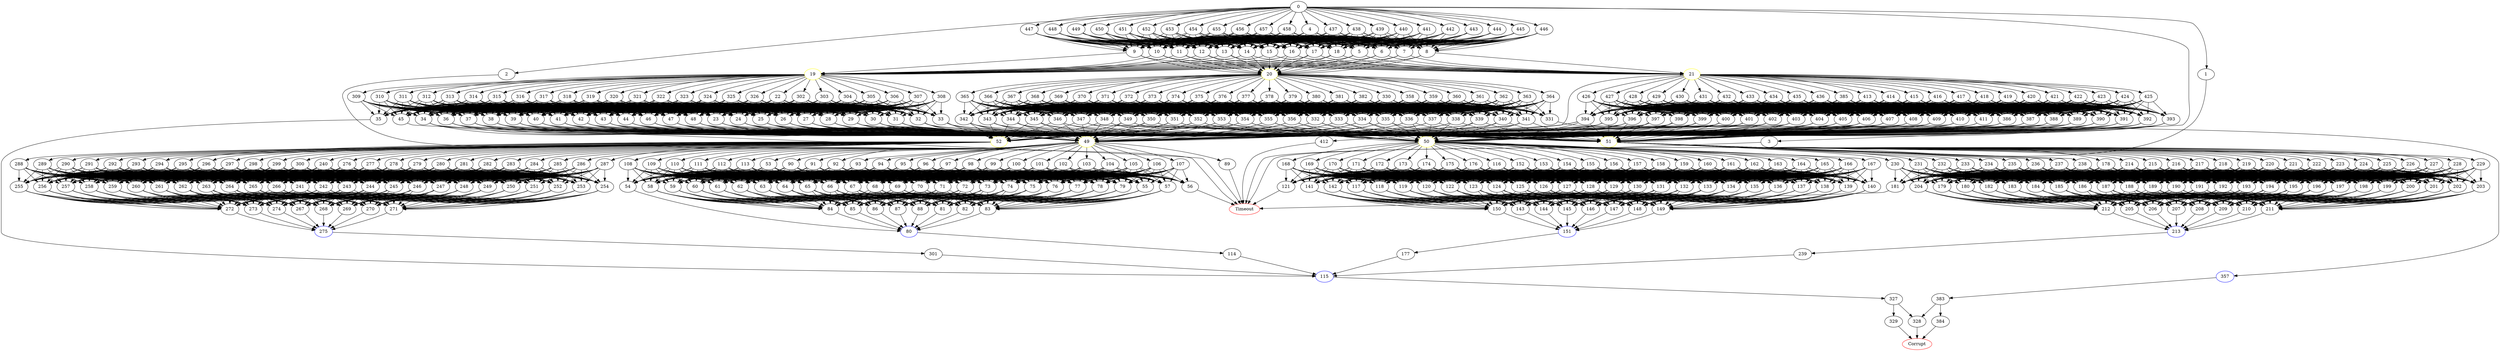 digraph G {
	0 -> 1;
	0 -> 2;
	0 -> 3;
	0 -> 4;
	0 -> 437;
	0 -> 438;
	0 -> 439;
	0 -> 440;
	0 -> 441;
	0 -> 442;
	0 -> 443;
	0 -> 444;
	0 -> 445;
	0 -> 446;
	0 -> 447;
	0 -> 448;
	0 -> 449;
	0 -> 450;
	0 -> 451;
	0 -> 452;
	0 -> 453;
	0 -> 454;
	0 -> 455;
	0 -> 456;
	0 -> 457;
	0 -> 458;
	1 -> "Timeout";
Timeout [color=red];
	2 -> "Timeout";
Timeout [color=red];
	3 -> "Timeout";
Timeout [color=red];
	4 -> 5;
	4 -> 6;
	4 -> 7;
	4 -> 8;
	4 -> 9;
	4 -> 10;
	4 -> 11;
	4 -> 12;
	4 -> 13;
	4 -> 14;
	4 -> 15;
	4 -> 16;
	4 -> 17;
	4 -> 18;
	5 -> "19";
19 [color=yellow];
	5 -> "20";
20 [color=yellow];
	5 -> "21";
21 [color=yellow];
	6 -> "19";
19 [color=yellow];
	6 -> "20";
20 [color=yellow];
	6 -> "21";
21 [color=yellow];
	7 -> "19";
19 [color=yellow];
	7 -> "20";
20 [color=yellow];
	7 -> "21";
21 [color=yellow];
	8 -> "19";
19 [color=yellow];
	8 -> "20";
20 [color=yellow];
	8 -> "21";
21 [color=yellow];
	9 -> "19";
19 [color=yellow];
	9 -> "20";
20 [color=yellow];
	9 -> "21";
21 [color=yellow];
	10 -> "19";
19 [color=yellow];
	10 -> "20";
20 [color=yellow];
	10 -> "21";
21 [color=yellow];
	11 -> "19";
19 [color=yellow];
	11 -> "20";
20 [color=yellow];
	11 -> "21";
21 [color=yellow];
	12 -> "19";
19 [color=yellow];
	12 -> "20";
20 [color=yellow];
	12 -> "21";
21 [color=yellow];
	13 -> "19";
19 [color=yellow];
	13 -> "20";
20 [color=yellow];
	13 -> "21";
21 [color=yellow];
	14 -> "19";
19 [color=yellow];
	14 -> "20";
20 [color=yellow];
	14 -> "21";
21 [color=yellow];
	15 -> "19";
19 [color=yellow];
	15 -> "20";
20 [color=yellow];
	15 -> "21";
21 [color=yellow];
	16 -> "19";
19 [color=yellow];
	16 -> "20";
20 [color=yellow];
	16 -> "21";
21 [color=yellow];
	17 -> "19";
19 [color=yellow];
	17 -> "20";
20 [color=yellow];
	17 -> "21";
21 [color=yellow];
	18 -> "19";
19 [color=yellow];
	18 -> "20";
20 [color=yellow];
	18 -> "21";
21 [color=yellow];
	19 -> 22;
	19 -> 302;
	19 -> 303;
	19 -> 304;
	19 -> 305;
	19 -> 306;
	19 -> 307;
	19 -> 308;
	19 -> 309;
	19 -> 310;
	19 -> 311;
	19 -> 312;
	19 -> 313;
	19 -> 314;
	19 -> 315;
	19 -> 316;
	19 -> 317;
	19 -> 318;
	19 -> 319;
	19 -> 320;
	19 -> 321;
	19 -> 322;
	19 -> 323;
	19 -> 324;
	19 -> 325;
	19 -> 326;
	20 -> 330;
	20 -> 358;
	20 -> 359;
	20 -> 360;
	20 -> 361;
	20 -> 362;
	20 -> 363;
	20 -> 364;
	20 -> 365;
	20 -> 366;
	20 -> 367;
	20 -> 368;
	20 -> 369;
	20 -> 370;
	20 -> 371;
	20 -> 372;
	20 -> 373;
	20 -> 374;
	20 -> 375;
	20 -> 376;
	20 -> 377;
	20 -> 378;
	20 -> 379;
	20 -> 380;
	20 -> 381;
	20 -> 382;
	21 -> 385;
	21 -> 412;
	21 -> 413;
	21 -> 414;
	21 -> 415;
	21 -> 416;
	21 -> 417;
	21 -> 418;
	21 -> 419;
	21 -> 420;
	21 -> 421;
	21 -> 422;
	21 -> 423;
	21 -> 424;
	21 -> 425;
	21 -> 426;
	21 -> 427;
	21 -> 428;
	21 -> 429;
	21 -> 430;
	21 -> 431;
	21 -> 432;
	21 -> 433;
	21 -> 434;
	21 -> 435;
	21 -> 436;
	22 -> 23;
	22 -> 24;
	22 -> 25;
	22 -> 26;
	22 -> 27;
	22 -> 28;
	22 -> 29;
	22 -> 30;
	22 -> 31;
	22 -> 32;
	22 -> 33;
	22 -> 34;
	22 -> 35;
	22 -> 36;
	22 -> 37;
	22 -> 38;
	22 -> 39;
	22 -> 40;
	22 -> 41;
	22 -> 42;
	22 -> 43;
	22 -> 44;
	22 -> 45;
	22 -> 46;
	22 -> 47;
	22 -> 48;
	23 -> "49";
49 [color=yellow];
	23 -> "50";
50 [color=yellow];
	23 -> "51";
51 [color=yellow];
	23 -> "52";
52 [color=yellow];
	24 -> "49";
49 [color=yellow];
	24 -> "50";
50 [color=yellow];
	24 -> "51";
51 [color=yellow];
	24 -> "52";
52 [color=yellow];
	25 -> "49";
49 [color=yellow];
	25 -> "50";
50 [color=yellow];
	25 -> "51";
51 [color=yellow];
	25 -> "52";
52 [color=yellow];
	26 -> "49";
49 [color=yellow];
	26 -> "50";
50 [color=yellow];
	26 -> "51";
51 [color=yellow];
	26 -> "52";
52 [color=yellow];
	27 -> "49";
49 [color=yellow];
	27 -> "50";
50 [color=yellow];
	27 -> "51";
51 [color=yellow];
	27 -> "52";
52 [color=yellow];
	28 -> "49";
49 [color=yellow];
	28 -> "50";
50 [color=yellow];
	28 -> "51";
51 [color=yellow];
	28 -> "52";
52 [color=yellow];
	29 -> "49";
49 [color=yellow];
	29 -> "50";
50 [color=yellow];
	29 -> "51";
51 [color=yellow];
	29 -> "52";
52 [color=yellow];
	30 -> "49";
49 [color=yellow];
	30 -> "50";
50 [color=yellow];
	30 -> "51";
51 [color=yellow];
	30 -> "52";
52 [color=yellow];
	31 -> "49";
49 [color=yellow];
	31 -> "50";
50 [color=yellow];
	31 -> "51";
51 [color=yellow];
	31 -> "52";
52 [color=yellow];
	32 -> "49";
49 [color=yellow];
	32 -> "50";
50 [color=yellow];
	32 -> "51";
51 [color=yellow];
	32 -> "52";
52 [color=yellow];
	33 -> "49";
49 [color=yellow];
	33 -> "50";
50 [color=yellow];
	33 -> "51";
51 [color=yellow];
	33 -> "52";
52 [color=yellow];
	34 -> "49";
49 [color=yellow];
	34 -> "50";
50 [color=yellow];
	34 -> "51";
51 [color=yellow];
	34 -> "52";
52 [color=yellow];
	35 -> "115";
115 [color=blue];
	36 -> "49";
49 [color=yellow];
	36 -> "50";
50 [color=yellow];
	36 -> "51";
51 [color=yellow];
	36 -> "52";
52 [color=yellow];
	37 -> "49";
49 [color=yellow];
	37 -> "50";
50 [color=yellow];
	37 -> "51";
51 [color=yellow];
	37 -> "52";
52 [color=yellow];
	38 -> "49";
49 [color=yellow];
	38 -> "50";
50 [color=yellow];
	38 -> "51";
51 [color=yellow];
	38 -> "52";
52 [color=yellow];
	39 -> "49";
49 [color=yellow];
	39 -> "50";
50 [color=yellow];
	39 -> "51";
51 [color=yellow];
	39 -> "52";
52 [color=yellow];
	40 -> "49";
49 [color=yellow];
	40 -> "50";
50 [color=yellow];
	40 -> "51";
51 [color=yellow];
	40 -> "52";
52 [color=yellow];
	41 -> "49";
49 [color=yellow];
	41 -> "50";
50 [color=yellow];
	41 -> "51";
51 [color=yellow];
	41 -> "52";
52 [color=yellow];
	42 -> "49";
49 [color=yellow];
	42 -> "50";
50 [color=yellow];
	42 -> "51";
51 [color=yellow];
	42 -> "52";
52 [color=yellow];
	43 -> "49";
49 [color=yellow];
	43 -> "50";
50 [color=yellow];
	43 -> "51";
51 [color=yellow];
	43 -> "52";
52 [color=yellow];
	44 -> "49";
49 [color=yellow];
	44 -> "50";
50 [color=yellow];
	44 -> "51";
51 [color=yellow];
	44 -> "52";
52 [color=yellow];
	45 -> "Timeout";
Timeout [color=red];
	46 -> "49";
49 [color=yellow];
	46 -> "50";
50 [color=yellow];
	46 -> "51";
51 [color=yellow];
	46 -> "52";
52 [color=yellow];
	47 -> "49";
49 [color=yellow];
	47 -> "50";
50 [color=yellow];
	47 -> "51";
51 [color=yellow];
	47 -> "52";
52 [color=yellow];
	48 -> "49";
49 [color=yellow];
	48 -> "50";
50 [color=yellow];
	48 -> "51";
51 [color=yellow];
	48 -> "52";
52 [color=yellow];
	49 -> 53;
	49 -> 89;
	49 -> 90;
	49 -> 91;
	49 -> 92;
	49 -> 93;
	49 -> 94;
	49 -> 95;
	49 -> 96;
	49 -> 97;
	49 -> 98;
	49 -> 99;
	49 -> 100;
	49 -> 101;
	49 -> 102;
	49 -> 103;
	49 -> 104;
	49 -> 105;
	49 -> 106;
	49 -> 107;
	49 -> 108;
	49 -> 109;
	49 -> 110;
	49 -> 111;
	49 -> 112;
	49 -> 113;
	50 -> 116;
	50 -> 152;
	50 -> 153;
	50 -> 154;
	50 -> 155;
	50 -> 156;
	50 -> 157;
	50 -> 158;
	50 -> 159;
	50 -> 160;
	50 -> 161;
	50 -> 162;
	50 -> 163;
	50 -> 164;
	50 -> 165;
	50 -> 166;
	50 -> 167;
	50 -> 168;
	50 -> 169;
	50 -> 170;
	50 -> 171;
	50 -> 172;
	50 -> 173;
	50 -> 174;
	50 -> 175;
	50 -> 176;
	51 -> 178;
	51 -> 214;
	51 -> 215;
	51 -> 216;
	51 -> 217;
	51 -> 218;
	51 -> 219;
	51 -> 220;
	51 -> 221;
	51 -> 222;
	51 -> 223;
	51 -> 224;
	51 -> 225;
	51 -> 226;
	51 -> 227;
	51 -> 228;
	51 -> 229;
	51 -> 230;
	51 -> 231;
	51 -> 232;
	51 -> 233;
	51 -> 234;
	51 -> 235;
	51 -> 236;
	51 -> 237;
	51 -> 238;
	52 -> 240;
	52 -> 276;
	52 -> 277;
	52 -> 278;
	52 -> 279;
	52 -> 280;
	52 -> 281;
	52 -> 282;
	52 -> 283;
	52 -> 284;
	52 -> 285;
	52 -> 286;
	52 -> 287;
	52 -> 288;
	52 -> 289;
	52 -> 290;
	52 -> 291;
	52 -> 292;
	52 -> 293;
	52 -> 294;
	52 -> 295;
	52 -> 296;
	52 -> 297;
	52 -> 298;
	52 -> 299;
	52 -> 300;
	53 -> 54;
	53 -> 55;
	53 -> 56;
	53 -> 57;
	53 -> 58;
	53 -> 59;
	53 -> 60;
	53 -> 61;
	53 -> 62;
	53 -> 63;
	53 -> 64;
	53 -> 65;
	53 -> 66;
	53 -> 67;
	53 -> 68;
	53 -> 69;
	53 -> 70;
	53 -> 71;
	53 -> 72;
	53 -> 73;
	53 -> 74;
	53 -> 75;
	53 -> 76;
	53 -> 77;
	53 -> 78;
	53 -> 79;
	54 -> "80";
80 [color=blue];
	55 -> 81;
	55 -> 82;
	55 -> 83;
	55 -> 84;
	55 -> 85;
	55 -> 86;
	55 -> 87;
	55 -> 88;
	56 -> "Timeout";
Timeout [color=red];
	57 -> 81;
	57 -> 82;
	57 -> 83;
	57 -> 84;
	57 -> 85;
	57 -> 86;
	57 -> 87;
	57 -> 88;
	58 -> 81;
	58 -> 82;
	58 -> 83;
	58 -> 84;
	58 -> 85;
	58 -> 86;
	58 -> 87;
	58 -> 88;
	59 -> 81;
	59 -> 82;
	59 -> 83;
	59 -> 84;
	59 -> 85;
	59 -> 86;
	59 -> 87;
	59 -> 88;
	60 -> 81;
	60 -> 82;
	60 -> 83;
	60 -> 84;
	60 -> 85;
	60 -> 86;
	60 -> 87;
	60 -> 88;
	61 -> 81;
	61 -> 82;
	61 -> 83;
	61 -> 84;
	61 -> 85;
	61 -> 86;
	61 -> 87;
	61 -> 88;
	62 -> 81;
	62 -> 82;
	62 -> 83;
	62 -> 84;
	62 -> 85;
	62 -> 86;
	62 -> 87;
	62 -> 88;
	63 -> 81;
	63 -> 82;
	63 -> 83;
	63 -> 84;
	63 -> 85;
	63 -> 86;
	63 -> 87;
	63 -> 88;
	64 -> 81;
	64 -> 82;
	64 -> 83;
	64 -> 84;
	64 -> 85;
	64 -> 86;
	64 -> 87;
	64 -> 88;
	65 -> 81;
	65 -> 82;
	65 -> 83;
	65 -> 84;
	65 -> 85;
	65 -> 86;
	65 -> 87;
	65 -> 88;
	66 -> 81;
	66 -> 82;
	66 -> 83;
	66 -> 84;
	66 -> 85;
	66 -> 86;
	66 -> 87;
	66 -> 88;
	67 -> 81;
	67 -> 82;
	67 -> 83;
	67 -> 84;
	67 -> 85;
	67 -> 86;
	67 -> 87;
	67 -> 88;
	68 -> 81;
	68 -> 82;
	68 -> 83;
	68 -> 84;
	68 -> 85;
	68 -> 86;
	68 -> 87;
	68 -> 88;
	69 -> 81;
	69 -> 82;
	69 -> 83;
	69 -> 84;
	69 -> 85;
	69 -> 86;
	69 -> 87;
	69 -> 88;
	70 -> 81;
	70 -> 82;
	70 -> 83;
	70 -> 84;
	70 -> 85;
	70 -> 86;
	70 -> 87;
	70 -> 88;
	71 -> 81;
	71 -> 82;
	71 -> 83;
	71 -> 84;
	71 -> 85;
	71 -> 86;
	71 -> 87;
	71 -> 88;
	72 -> 81;
	72 -> 82;
	72 -> 83;
	72 -> 84;
	72 -> 85;
	72 -> 86;
	72 -> 87;
	72 -> 88;
	73 -> 81;
	73 -> 82;
	73 -> 83;
	73 -> 84;
	73 -> 85;
	73 -> 86;
	73 -> 87;
	73 -> 88;
	74 -> 81;
	74 -> 82;
	74 -> 83;
	74 -> 84;
	74 -> 85;
	74 -> 86;
	74 -> 87;
	74 -> 88;
	75 -> 81;
	75 -> 82;
	75 -> 83;
	75 -> 84;
	75 -> 85;
	75 -> 86;
	75 -> 87;
	75 -> 88;
	76 -> 81;
	76 -> 82;
	76 -> 83;
	76 -> 84;
	76 -> 85;
	76 -> 86;
	76 -> 87;
	76 -> 88;
	77 -> 81;
	77 -> 82;
	77 -> 83;
	77 -> 84;
	77 -> 85;
	77 -> 86;
	77 -> 87;
	77 -> 88;
	78 -> 81;
	78 -> 82;
	78 -> 83;
	78 -> 84;
	78 -> 85;
	78 -> 86;
	78 -> 87;
	78 -> 88;
	79 -> 81;
	79 -> 82;
	79 -> 83;
	79 -> 84;
	79 -> 85;
	79 -> 86;
	79 -> 87;
	79 -> 88;
	80 -> 114;
	81 -> "80";
80 [color=blue];
	82 -> "80";
80 [color=blue];
	83 -> "80";
80 [color=blue];
	84 -> "80";
80 [color=blue];
	85 -> "80";
80 [color=blue];
	86 -> "80";
80 [color=blue];
	87 -> "80";
80 [color=blue];
	88 -> "80";
80 [color=blue];
	89 -> "Timeout";
Timeout [color=red];
	90 -> 54;
	90 -> 55;
	90 -> 56;
	90 -> 57;
	90 -> 58;
	90 -> 59;
	90 -> 60;
	90 -> 61;
	90 -> 62;
	90 -> 63;
	90 -> 64;
	90 -> 65;
	90 -> 66;
	90 -> 67;
	90 -> 68;
	90 -> 69;
	90 -> 70;
	90 -> 71;
	90 -> 72;
	90 -> 73;
	90 -> 74;
	90 -> 75;
	90 -> 76;
	90 -> 77;
	90 -> 78;
	90 -> 79;
	91 -> 54;
	91 -> 55;
	91 -> 56;
	91 -> 57;
	91 -> 58;
	91 -> 59;
	91 -> 60;
	91 -> 61;
	91 -> 62;
	91 -> 63;
	91 -> 64;
	91 -> 65;
	91 -> 66;
	91 -> 67;
	91 -> 68;
	91 -> 69;
	91 -> 70;
	91 -> 71;
	91 -> 72;
	91 -> 73;
	91 -> 74;
	91 -> 75;
	91 -> 76;
	91 -> 77;
	91 -> 78;
	91 -> 79;
	92 -> 54;
	92 -> 55;
	92 -> 56;
	92 -> 57;
	92 -> 58;
	92 -> 59;
	92 -> 60;
	92 -> 61;
	92 -> 62;
	92 -> 63;
	92 -> 64;
	92 -> 65;
	92 -> 66;
	92 -> 67;
	92 -> 68;
	92 -> 69;
	92 -> 70;
	92 -> 71;
	92 -> 72;
	92 -> 73;
	92 -> 74;
	92 -> 75;
	92 -> 76;
	92 -> 77;
	92 -> 78;
	92 -> 79;
	93 -> 54;
	93 -> 55;
	93 -> 56;
	93 -> 57;
	93 -> 58;
	93 -> 59;
	93 -> 60;
	93 -> 61;
	93 -> 62;
	93 -> 63;
	93 -> 64;
	93 -> 65;
	93 -> 66;
	93 -> 67;
	93 -> 68;
	93 -> 69;
	93 -> 70;
	93 -> 71;
	93 -> 72;
	93 -> 73;
	93 -> 74;
	93 -> 75;
	93 -> 76;
	93 -> 77;
	93 -> 78;
	93 -> 79;
	94 -> 54;
	94 -> 55;
	94 -> 56;
	94 -> 57;
	94 -> 58;
	94 -> 59;
	94 -> 60;
	94 -> 61;
	94 -> 62;
	94 -> 63;
	94 -> 64;
	94 -> 65;
	94 -> 66;
	94 -> 67;
	94 -> 68;
	94 -> 69;
	94 -> 70;
	94 -> 71;
	94 -> 72;
	94 -> 73;
	94 -> 74;
	94 -> 75;
	94 -> 76;
	94 -> 77;
	94 -> 78;
	94 -> 79;
	95 -> 54;
	95 -> 55;
	95 -> 56;
	95 -> 57;
	95 -> 58;
	95 -> 59;
	95 -> 60;
	95 -> 61;
	95 -> 62;
	95 -> 63;
	95 -> 64;
	95 -> 65;
	95 -> 66;
	95 -> 67;
	95 -> 68;
	95 -> 69;
	95 -> 70;
	95 -> 71;
	95 -> 72;
	95 -> 73;
	95 -> 74;
	95 -> 75;
	95 -> 76;
	95 -> 77;
	95 -> 78;
	95 -> 79;
	96 -> 54;
	96 -> 55;
	96 -> 56;
	96 -> 57;
	96 -> 58;
	96 -> 59;
	96 -> 60;
	96 -> 61;
	96 -> 62;
	96 -> 63;
	96 -> 64;
	96 -> 65;
	96 -> 66;
	96 -> 67;
	96 -> 68;
	96 -> 69;
	96 -> 70;
	96 -> 71;
	96 -> 72;
	96 -> 73;
	96 -> 74;
	96 -> 75;
	96 -> 76;
	96 -> 77;
	96 -> 78;
	96 -> 79;
	97 -> 54;
	97 -> 55;
	97 -> 56;
	97 -> 57;
	97 -> 58;
	97 -> 59;
	97 -> 60;
	97 -> 61;
	97 -> 62;
	97 -> 63;
	97 -> 64;
	97 -> 65;
	97 -> 66;
	97 -> 67;
	97 -> 68;
	97 -> 69;
	97 -> 70;
	97 -> 71;
	97 -> 72;
	97 -> 73;
	97 -> 74;
	97 -> 75;
	97 -> 76;
	97 -> 77;
	97 -> 78;
	97 -> 79;
	98 -> 54;
	98 -> 55;
	98 -> 56;
	98 -> 57;
	98 -> 58;
	98 -> 59;
	98 -> 60;
	98 -> 61;
	98 -> 62;
	98 -> 63;
	98 -> 64;
	98 -> 65;
	98 -> 66;
	98 -> 67;
	98 -> 68;
	98 -> 69;
	98 -> 70;
	98 -> 71;
	98 -> 72;
	98 -> 73;
	98 -> 74;
	98 -> 75;
	98 -> 76;
	98 -> 77;
	98 -> 78;
	98 -> 79;
	99 -> 54;
	99 -> 55;
	99 -> 56;
	99 -> 57;
	99 -> 58;
	99 -> 59;
	99 -> 60;
	99 -> 61;
	99 -> 62;
	99 -> 63;
	99 -> 64;
	99 -> 65;
	99 -> 66;
	99 -> 67;
	99 -> 68;
	99 -> 69;
	99 -> 70;
	99 -> 71;
	99 -> 72;
	99 -> 73;
	99 -> 74;
	99 -> 75;
	99 -> 76;
	99 -> 77;
	99 -> 78;
	99 -> 79;
	100 -> 54;
	100 -> 55;
	100 -> 56;
	100 -> 57;
	100 -> 58;
	100 -> 59;
	100 -> 60;
	100 -> 61;
	100 -> 62;
	100 -> 63;
	100 -> 64;
	100 -> 65;
	100 -> 66;
	100 -> 67;
	100 -> 68;
	100 -> 69;
	100 -> 70;
	100 -> 71;
	100 -> 72;
	100 -> 73;
	100 -> 74;
	100 -> 75;
	100 -> 76;
	100 -> 77;
	100 -> 78;
	100 -> 79;
	101 -> 54;
	101 -> 55;
	101 -> 56;
	101 -> 57;
	101 -> 58;
	101 -> 59;
	101 -> 60;
	101 -> 61;
	101 -> 62;
	101 -> 63;
	101 -> 64;
	101 -> 65;
	101 -> 66;
	101 -> 67;
	101 -> 68;
	101 -> 69;
	101 -> 70;
	101 -> 71;
	101 -> 72;
	101 -> 73;
	101 -> 74;
	101 -> 75;
	101 -> 76;
	101 -> 77;
	101 -> 78;
	101 -> 79;
	102 -> 54;
	102 -> 55;
	102 -> 56;
	102 -> 57;
	102 -> 58;
	102 -> 59;
	102 -> 60;
	102 -> 61;
	102 -> 62;
	102 -> 63;
	102 -> 64;
	102 -> 65;
	102 -> 66;
	102 -> 67;
	102 -> 68;
	102 -> 69;
	102 -> 70;
	102 -> 71;
	102 -> 72;
	102 -> 73;
	102 -> 74;
	102 -> 75;
	102 -> 76;
	102 -> 77;
	102 -> 78;
	102 -> 79;
	103 -> 54;
	103 -> 55;
	103 -> 56;
	103 -> 57;
	103 -> 58;
	103 -> 59;
	103 -> 60;
	103 -> 61;
	103 -> 62;
	103 -> 63;
	103 -> 64;
	103 -> 65;
	103 -> 66;
	103 -> 67;
	103 -> 68;
	103 -> 69;
	103 -> 70;
	103 -> 71;
	103 -> 72;
	103 -> 73;
	103 -> 74;
	103 -> 75;
	103 -> 76;
	103 -> 77;
	103 -> 78;
	103 -> 79;
	104 -> 54;
	104 -> 55;
	104 -> 56;
	104 -> 57;
	104 -> 58;
	104 -> 59;
	104 -> 60;
	104 -> 61;
	104 -> 62;
	104 -> 63;
	104 -> 64;
	104 -> 65;
	104 -> 66;
	104 -> 67;
	104 -> 68;
	104 -> 69;
	104 -> 70;
	104 -> 71;
	104 -> 72;
	104 -> 73;
	104 -> 74;
	104 -> 75;
	104 -> 76;
	104 -> 77;
	104 -> 78;
	104 -> 79;
	105 -> 54;
	105 -> 55;
	105 -> 56;
	105 -> 57;
	105 -> 58;
	105 -> 59;
	105 -> 60;
	105 -> 61;
	105 -> 62;
	105 -> 63;
	105 -> 64;
	105 -> 65;
	105 -> 66;
	105 -> 67;
	105 -> 68;
	105 -> 69;
	105 -> 70;
	105 -> 71;
	105 -> 72;
	105 -> 73;
	105 -> 74;
	105 -> 75;
	105 -> 76;
	105 -> 77;
	105 -> 78;
	105 -> 79;
	106 -> 54;
	106 -> 55;
	106 -> 56;
	106 -> 57;
	106 -> 58;
	106 -> 59;
	106 -> 60;
	106 -> 61;
	106 -> 62;
	106 -> 63;
	106 -> 64;
	106 -> 65;
	106 -> 66;
	106 -> 67;
	106 -> 68;
	106 -> 69;
	106 -> 70;
	106 -> 71;
	106 -> 72;
	106 -> 73;
	106 -> 74;
	106 -> 75;
	106 -> 76;
	106 -> 77;
	106 -> 78;
	106 -> 79;
	107 -> 54;
	107 -> 55;
	107 -> 56;
	107 -> 57;
	107 -> 58;
	107 -> 59;
	107 -> 60;
	107 -> 61;
	107 -> 62;
	107 -> 63;
	107 -> 64;
	107 -> 65;
	107 -> 66;
	107 -> 67;
	107 -> 68;
	107 -> 69;
	107 -> 70;
	107 -> 71;
	107 -> 72;
	107 -> 73;
	107 -> 74;
	107 -> 75;
	107 -> 76;
	107 -> 77;
	107 -> 78;
	107 -> 79;
	108 -> 54;
	108 -> 55;
	108 -> 56;
	108 -> 57;
	108 -> 58;
	108 -> 59;
	108 -> 60;
	108 -> 61;
	108 -> 62;
	108 -> 63;
	108 -> 64;
	108 -> 65;
	108 -> 66;
	108 -> 67;
	108 -> 68;
	108 -> 69;
	108 -> 70;
	108 -> 71;
	108 -> 72;
	108 -> 73;
	108 -> 74;
	108 -> 75;
	108 -> 76;
	108 -> 77;
	108 -> 78;
	108 -> 79;
	109 -> 54;
	109 -> 55;
	109 -> 56;
	109 -> 57;
	109 -> 58;
	109 -> 59;
	109 -> 60;
	109 -> 61;
	109 -> 62;
	109 -> 63;
	109 -> 64;
	109 -> 65;
	109 -> 66;
	109 -> 67;
	109 -> 68;
	109 -> 69;
	109 -> 70;
	109 -> 71;
	109 -> 72;
	109 -> 73;
	109 -> 74;
	109 -> 75;
	109 -> 76;
	109 -> 77;
	109 -> 78;
	109 -> 79;
	110 -> 54;
	110 -> 55;
	110 -> 56;
	110 -> 57;
	110 -> 58;
	110 -> 59;
	110 -> 60;
	110 -> 61;
	110 -> 62;
	110 -> 63;
	110 -> 64;
	110 -> 65;
	110 -> 66;
	110 -> 67;
	110 -> 68;
	110 -> 69;
	110 -> 70;
	110 -> 71;
	110 -> 72;
	110 -> 73;
	110 -> 74;
	110 -> 75;
	110 -> 76;
	110 -> 77;
	110 -> 78;
	110 -> 79;
	111 -> 54;
	111 -> 55;
	111 -> 56;
	111 -> 57;
	111 -> 58;
	111 -> 59;
	111 -> 60;
	111 -> 61;
	111 -> 62;
	111 -> 63;
	111 -> 64;
	111 -> 65;
	111 -> 66;
	111 -> 67;
	111 -> 68;
	111 -> 69;
	111 -> 70;
	111 -> 71;
	111 -> 72;
	111 -> 73;
	111 -> 74;
	111 -> 75;
	111 -> 76;
	111 -> 77;
	111 -> 78;
	111 -> 79;
	112 -> 54;
	112 -> 55;
	112 -> 56;
	112 -> 57;
	112 -> 58;
	112 -> 59;
	112 -> 60;
	112 -> 61;
	112 -> 62;
	112 -> 63;
	112 -> 64;
	112 -> 65;
	112 -> 66;
	112 -> 67;
	112 -> 68;
	112 -> 69;
	112 -> 70;
	112 -> 71;
	112 -> 72;
	112 -> 73;
	112 -> 74;
	112 -> 75;
	112 -> 76;
	112 -> 77;
	112 -> 78;
	112 -> 79;
	113 -> 54;
	113 -> 55;
	113 -> 56;
	113 -> 57;
	113 -> 58;
	113 -> 59;
	113 -> 60;
	113 -> 61;
	113 -> 62;
	113 -> 63;
	113 -> 64;
	113 -> 65;
	113 -> 66;
	113 -> 67;
	113 -> 68;
	113 -> 69;
	113 -> 70;
	113 -> 71;
	113 -> 72;
	113 -> 73;
	113 -> 74;
	113 -> 75;
	113 -> 76;
	113 -> 77;
	113 -> 78;
	113 -> 79;
	114 -> "115";
115 [color=blue];
	115 -> 327;
	116 -> 117;
	116 -> 118;
	116 -> 119;
	116 -> 120;
	116 -> 121;
	116 -> 122;
	116 -> 123;
	116 -> 124;
	116 -> 125;
	116 -> 126;
	116 -> 127;
	116 -> 128;
	116 -> 129;
	116 -> 130;
	116 -> 131;
	116 -> 132;
	116 -> 133;
	116 -> 134;
	116 -> 135;
	116 -> 136;
	116 -> 137;
	116 -> 138;
	116 -> 139;
	116 -> 140;
	116 -> 141;
	116 -> 142;
	117 -> 143;
	117 -> 144;
	117 -> 145;
	117 -> 146;
	117 -> 147;
	117 -> 148;
	117 -> 149;
	117 -> 150;
	118 -> 143;
	118 -> 144;
	118 -> 145;
	118 -> 146;
	118 -> 147;
	118 -> 148;
	118 -> 149;
	118 -> 150;
	119 -> 143;
	119 -> 144;
	119 -> 145;
	119 -> 146;
	119 -> 147;
	119 -> 148;
	119 -> 149;
	119 -> 150;
	120 -> 143;
	120 -> 144;
	120 -> 145;
	120 -> 146;
	120 -> 147;
	120 -> 148;
	120 -> 149;
	120 -> 150;
	121 -> "Timeout";
Timeout [color=red];
	122 -> 143;
	122 -> 144;
	122 -> 145;
	122 -> 146;
	122 -> 147;
	122 -> 148;
	122 -> 149;
	122 -> 150;
	123 -> 143;
	123 -> 144;
	123 -> 145;
	123 -> 146;
	123 -> 147;
	123 -> 148;
	123 -> 149;
	123 -> 150;
	124 -> 143;
	124 -> 144;
	124 -> 145;
	124 -> 146;
	124 -> 147;
	124 -> 148;
	124 -> 149;
	124 -> 150;
	125 -> 143;
	125 -> 144;
	125 -> 145;
	125 -> 146;
	125 -> 147;
	125 -> 148;
	125 -> 149;
	125 -> 150;
	126 -> 143;
	126 -> 144;
	126 -> 145;
	126 -> 146;
	126 -> 147;
	126 -> 148;
	126 -> 149;
	126 -> 150;
	127 -> 143;
	127 -> 144;
	127 -> 145;
	127 -> 146;
	127 -> 147;
	127 -> 148;
	127 -> 149;
	127 -> 150;
	128 -> 143;
	128 -> 144;
	128 -> 145;
	128 -> 146;
	128 -> 147;
	128 -> 148;
	128 -> 149;
	128 -> 150;
	129 -> 143;
	129 -> 144;
	129 -> 145;
	129 -> 146;
	129 -> 147;
	129 -> 148;
	129 -> 149;
	129 -> 150;
	130 -> 143;
	130 -> 144;
	130 -> 145;
	130 -> 146;
	130 -> 147;
	130 -> 148;
	130 -> 149;
	130 -> 150;
	131 -> 143;
	131 -> 144;
	131 -> 145;
	131 -> 146;
	131 -> 147;
	131 -> 148;
	131 -> 149;
	131 -> 150;
	132 -> 143;
	132 -> 144;
	132 -> 145;
	132 -> 146;
	132 -> 147;
	132 -> 148;
	132 -> 149;
	132 -> 150;
	133 -> 143;
	133 -> 144;
	133 -> 145;
	133 -> 146;
	133 -> 147;
	133 -> 148;
	133 -> 149;
	133 -> 150;
	134 -> 143;
	134 -> 144;
	134 -> 145;
	134 -> 146;
	134 -> 147;
	134 -> 148;
	134 -> 149;
	134 -> 150;
	135 -> 143;
	135 -> 144;
	135 -> 145;
	135 -> 146;
	135 -> 147;
	135 -> 148;
	135 -> 149;
	135 -> 150;
	136 -> 143;
	136 -> 144;
	136 -> 145;
	136 -> 146;
	136 -> 147;
	136 -> 148;
	136 -> 149;
	136 -> 150;
	137 -> 143;
	137 -> 144;
	137 -> 145;
	137 -> 146;
	137 -> 147;
	137 -> 148;
	137 -> 149;
	137 -> 150;
	138 -> 143;
	138 -> 144;
	138 -> 145;
	138 -> 146;
	138 -> 147;
	138 -> 148;
	138 -> 149;
	138 -> 150;
	139 -> 143;
	139 -> 144;
	139 -> 145;
	139 -> 146;
	139 -> 147;
	139 -> 148;
	139 -> 149;
	139 -> 150;
	140 -> 143;
	140 -> 144;
	140 -> 145;
	140 -> 146;
	140 -> 147;
	140 -> 148;
	140 -> 149;
	140 -> 150;
	141 -> 143;
	141 -> 144;
	141 -> 145;
	141 -> 146;
	141 -> 147;
	141 -> 148;
	141 -> 149;
	141 -> 150;
	142 -> 143;
	142 -> 144;
	142 -> 145;
	142 -> 146;
	142 -> 147;
	142 -> 148;
	142 -> 149;
	142 -> 150;
	143 -> "151";
151 [color=blue];
	144 -> "151";
151 [color=blue];
	145 -> "151";
151 [color=blue];
	146 -> "151";
151 [color=blue];
	147 -> "151";
151 [color=blue];
	148 -> "151";
151 [color=blue];
	149 -> "151";
151 [color=blue];
	150 -> "151";
151 [color=blue];
	151 -> 177;
	152 -> 117;
	152 -> 118;
	152 -> 119;
	152 -> 120;
	152 -> 121;
	152 -> 122;
	152 -> 123;
	152 -> 124;
	152 -> 125;
	152 -> 126;
	152 -> 127;
	152 -> 128;
	152 -> 129;
	152 -> 130;
	152 -> 131;
	152 -> 132;
	152 -> 133;
	152 -> 134;
	152 -> 135;
	152 -> 136;
	152 -> 137;
	152 -> 138;
	152 -> 139;
	152 -> 140;
	152 -> 141;
	152 -> 142;
	153 -> 117;
	153 -> 118;
	153 -> 119;
	153 -> 120;
	153 -> 121;
	153 -> 122;
	153 -> 123;
	153 -> 124;
	153 -> 125;
	153 -> 126;
	153 -> 127;
	153 -> 128;
	153 -> 129;
	153 -> 130;
	153 -> 131;
	153 -> 132;
	153 -> 133;
	153 -> 134;
	153 -> 135;
	153 -> 136;
	153 -> 137;
	153 -> 138;
	153 -> 139;
	153 -> 140;
	153 -> 141;
	153 -> 142;
	154 -> 117;
	154 -> 118;
	154 -> 119;
	154 -> 120;
	154 -> 121;
	154 -> 122;
	154 -> 123;
	154 -> 124;
	154 -> 125;
	154 -> 126;
	154 -> 127;
	154 -> 128;
	154 -> 129;
	154 -> 130;
	154 -> 131;
	154 -> 132;
	154 -> 133;
	154 -> 134;
	154 -> 135;
	154 -> 136;
	154 -> 137;
	154 -> 138;
	154 -> 139;
	154 -> 140;
	154 -> 141;
	154 -> 142;
	155 -> 117;
	155 -> 118;
	155 -> 119;
	155 -> 120;
	155 -> 121;
	155 -> 122;
	155 -> 123;
	155 -> 124;
	155 -> 125;
	155 -> 126;
	155 -> 127;
	155 -> 128;
	155 -> 129;
	155 -> 130;
	155 -> 131;
	155 -> 132;
	155 -> 133;
	155 -> 134;
	155 -> 135;
	155 -> 136;
	155 -> 137;
	155 -> 138;
	155 -> 139;
	155 -> 140;
	155 -> 141;
	155 -> 142;
	156 -> 117;
	156 -> 118;
	156 -> 119;
	156 -> 120;
	156 -> 121;
	156 -> 122;
	156 -> 123;
	156 -> 124;
	156 -> 125;
	156 -> 126;
	156 -> 127;
	156 -> 128;
	156 -> 129;
	156 -> 130;
	156 -> 131;
	156 -> 132;
	156 -> 133;
	156 -> 134;
	156 -> 135;
	156 -> 136;
	156 -> 137;
	156 -> 138;
	156 -> 139;
	156 -> 140;
	156 -> 141;
	156 -> 142;
	157 -> 117;
	157 -> 118;
	157 -> 119;
	157 -> 120;
	157 -> 121;
	157 -> 122;
	157 -> 123;
	157 -> 124;
	157 -> 125;
	157 -> 126;
	157 -> 127;
	157 -> 128;
	157 -> 129;
	157 -> 130;
	157 -> 131;
	157 -> 132;
	157 -> 133;
	157 -> 134;
	157 -> 135;
	157 -> 136;
	157 -> 137;
	157 -> 138;
	157 -> 139;
	157 -> 140;
	157 -> 141;
	157 -> 142;
	158 -> 117;
	158 -> 118;
	158 -> 119;
	158 -> 120;
	158 -> 121;
	158 -> 122;
	158 -> 123;
	158 -> 124;
	158 -> 125;
	158 -> 126;
	158 -> 127;
	158 -> 128;
	158 -> 129;
	158 -> 130;
	158 -> 131;
	158 -> 132;
	158 -> 133;
	158 -> 134;
	158 -> 135;
	158 -> 136;
	158 -> 137;
	158 -> 138;
	158 -> 139;
	158 -> 140;
	158 -> 141;
	158 -> 142;
	159 -> 117;
	159 -> 118;
	159 -> 119;
	159 -> 120;
	159 -> 121;
	159 -> 122;
	159 -> 123;
	159 -> 124;
	159 -> 125;
	159 -> 126;
	159 -> 127;
	159 -> 128;
	159 -> 129;
	159 -> 130;
	159 -> 131;
	159 -> 132;
	159 -> 133;
	159 -> 134;
	159 -> 135;
	159 -> 136;
	159 -> 137;
	159 -> 138;
	159 -> 139;
	159 -> 140;
	159 -> 141;
	159 -> 142;
	160 -> 117;
	160 -> 118;
	160 -> 119;
	160 -> 120;
	160 -> 121;
	160 -> 122;
	160 -> 123;
	160 -> 124;
	160 -> 125;
	160 -> 126;
	160 -> 127;
	160 -> 128;
	160 -> 129;
	160 -> 130;
	160 -> 131;
	160 -> 132;
	160 -> 133;
	160 -> 134;
	160 -> 135;
	160 -> 136;
	160 -> 137;
	160 -> 138;
	160 -> 139;
	160 -> 140;
	160 -> 141;
	160 -> 142;
	161 -> 117;
	161 -> 118;
	161 -> 119;
	161 -> 120;
	161 -> 121;
	161 -> 122;
	161 -> 123;
	161 -> 124;
	161 -> 125;
	161 -> 126;
	161 -> 127;
	161 -> 128;
	161 -> 129;
	161 -> 130;
	161 -> 131;
	161 -> 132;
	161 -> 133;
	161 -> 134;
	161 -> 135;
	161 -> 136;
	161 -> 137;
	161 -> 138;
	161 -> 139;
	161 -> 140;
	161 -> 141;
	161 -> 142;
	162 -> 117;
	162 -> 118;
	162 -> 119;
	162 -> 120;
	162 -> 121;
	162 -> 122;
	162 -> 123;
	162 -> 124;
	162 -> 125;
	162 -> 126;
	162 -> 127;
	162 -> 128;
	162 -> 129;
	162 -> 130;
	162 -> 131;
	162 -> 132;
	162 -> 133;
	162 -> 134;
	162 -> 135;
	162 -> 136;
	162 -> 137;
	162 -> 138;
	162 -> 139;
	162 -> 140;
	162 -> 141;
	162 -> 142;
	163 -> 117;
	163 -> 118;
	163 -> 119;
	163 -> 120;
	163 -> 121;
	163 -> 122;
	163 -> 123;
	163 -> 124;
	163 -> 125;
	163 -> 126;
	163 -> 127;
	163 -> 128;
	163 -> 129;
	163 -> 130;
	163 -> 131;
	163 -> 132;
	163 -> 133;
	163 -> 134;
	163 -> 135;
	163 -> 136;
	163 -> 137;
	163 -> 138;
	163 -> 139;
	163 -> 140;
	163 -> 141;
	163 -> 142;
	164 -> 117;
	164 -> 118;
	164 -> 119;
	164 -> 120;
	164 -> 121;
	164 -> 122;
	164 -> 123;
	164 -> 124;
	164 -> 125;
	164 -> 126;
	164 -> 127;
	164 -> 128;
	164 -> 129;
	164 -> 130;
	164 -> 131;
	164 -> 132;
	164 -> 133;
	164 -> 134;
	164 -> 135;
	164 -> 136;
	164 -> 137;
	164 -> 138;
	164 -> 139;
	164 -> 140;
	164 -> 141;
	164 -> 142;
	165 -> 117;
	165 -> 118;
	165 -> 119;
	165 -> 120;
	165 -> 121;
	165 -> 122;
	165 -> 123;
	165 -> 124;
	165 -> 125;
	165 -> 126;
	165 -> 127;
	165 -> 128;
	165 -> 129;
	165 -> 130;
	165 -> 131;
	165 -> 132;
	165 -> 133;
	165 -> 134;
	165 -> 135;
	165 -> 136;
	165 -> 137;
	165 -> 138;
	165 -> 139;
	165 -> 140;
	165 -> 141;
	165 -> 142;
	166 -> 117;
	166 -> 118;
	166 -> 119;
	166 -> 120;
	166 -> 121;
	166 -> 122;
	166 -> 123;
	166 -> 124;
	166 -> 125;
	166 -> 126;
	166 -> 127;
	166 -> 128;
	166 -> 129;
	166 -> 130;
	166 -> 131;
	166 -> 132;
	166 -> 133;
	166 -> 134;
	166 -> 135;
	166 -> 136;
	166 -> 137;
	166 -> 138;
	166 -> 139;
	166 -> 140;
	166 -> 141;
	166 -> 142;
	167 -> 117;
	167 -> 118;
	167 -> 119;
	167 -> 120;
	167 -> 121;
	167 -> 122;
	167 -> 123;
	167 -> 124;
	167 -> 125;
	167 -> 126;
	167 -> 127;
	167 -> 128;
	167 -> 129;
	167 -> 130;
	167 -> 131;
	167 -> 132;
	167 -> 133;
	167 -> 134;
	167 -> 135;
	167 -> 136;
	167 -> 137;
	167 -> 138;
	167 -> 139;
	167 -> 140;
	167 -> 141;
	167 -> 142;
	168 -> 117;
	168 -> 118;
	168 -> 119;
	168 -> 120;
	168 -> 121;
	168 -> 122;
	168 -> 123;
	168 -> 124;
	168 -> 125;
	168 -> 126;
	168 -> 127;
	168 -> 128;
	168 -> 129;
	168 -> 130;
	168 -> 131;
	168 -> 132;
	168 -> 133;
	168 -> 134;
	168 -> 135;
	168 -> 136;
	168 -> 137;
	168 -> 138;
	168 -> 139;
	168 -> 140;
	168 -> 141;
	168 -> 142;
	169 -> 117;
	169 -> 118;
	169 -> 119;
	169 -> 120;
	169 -> 121;
	169 -> 122;
	169 -> 123;
	169 -> 124;
	169 -> 125;
	169 -> 126;
	169 -> 127;
	169 -> 128;
	169 -> 129;
	169 -> 130;
	169 -> 131;
	169 -> 132;
	169 -> 133;
	169 -> 134;
	169 -> 135;
	169 -> 136;
	169 -> 137;
	169 -> 138;
	169 -> 139;
	169 -> 140;
	169 -> 141;
	169 -> 142;
	170 -> 117;
	170 -> 118;
	170 -> 119;
	170 -> 120;
	170 -> 121;
	170 -> 122;
	170 -> 123;
	170 -> 124;
	170 -> 125;
	170 -> 126;
	170 -> 127;
	170 -> 128;
	170 -> 129;
	170 -> 130;
	170 -> 131;
	170 -> 132;
	170 -> 133;
	170 -> 134;
	170 -> 135;
	170 -> 136;
	170 -> 137;
	170 -> 138;
	170 -> 139;
	170 -> 140;
	170 -> 141;
	170 -> 142;
	171 -> 117;
	171 -> 118;
	171 -> 119;
	171 -> 120;
	171 -> 121;
	171 -> 122;
	171 -> 123;
	171 -> 124;
	171 -> 125;
	171 -> 126;
	171 -> 127;
	171 -> 128;
	171 -> 129;
	171 -> 130;
	171 -> 131;
	171 -> 132;
	171 -> 133;
	171 -> 134;
	171 -> 135;
	171 -> 136;
	171 -> 137;
	171 -> 138;
	171 -> 139;
	171 -> 140;
	171 -> 141;
	171 -> 142;
	172 -> 117;
	172 -> 118;
	172 -> 119;
	172 -> 120;
	172 -> 121;
	172 -> 122;
	172 -> 123;
	172 -> 124;
	172 -> 125;
	172 -> 126;
	172 -> 127;
	172 -> 128;
	172 -> 129;
	172 -> 130;
	172 -> 131;
	172 -> 132;
	172 -> 133;
	172 -> 134;
	172 -> 135;
	172 -> 136;
	172 -> 137;
	172 -> 138;
	172 -> 139;
	172 -> 140;
	172 -> 141;
	172 -> 142;
	173 -> 117;
	173 -> 118;
	173 -> 119;
	173 -> 120;
	173 -> 121;
	173 -> 122;
	173 -> 123;
	173 -> 124;
	173 -> 125;
	173 -> 126;
	173 -> 127;
	173 -> 128;
	173 -> 129;
	173 -> 130;
	173 -> 131;
	173 -> 132;
	173 -> 133;
	173 -> 134;
	173 -> 135;
	173 -> 136;
	173 -> 137;
	173 -> 138;
	173 -> 139;
	173 -> 140;
	173 -> 141;
	173 -> 142;
	174 -> 117;
	174 -> 118;
	174 -> 119;
	174 -> 120;
	174 -> 121;
	174 -> 122;
	174 -> 123;
	174 -> 124;
	174 -> 125;
	174 -> 126;
	174 -> 127;
	174 -> 128;
	174 -> 129;
	174 -> 130;
	174 -> 131;
	174 -> 132;
	174 -> 133;
	174 -> 134;
	174 -> 135;
	174 -> 136;
	174 -> 137;
	174 -> 138;
	174 -> 139;
	174 -> 140;
	174 -> 141;
	174 -> 142;
	175 -> 117;
	175 -> 118;
	175 -> 119;
	175 -> 120;
	175 -> 121;
	175 -> 122;
	175 -> 123;
	175 -> 124;
	175 -> 125;
	175 -> 126;
	175 -> 127;
	175 -> 128;
	175 -> 129;
	175 -> 130;
	175 -> 131;
	175 -> 132;
	175 -> 133;
	175 -> 134;
	175 -> 135;
	175 -> 136;
	175 -> 137;
	175 -> 138;
	175 -> 139;
	175 -> 140;
	175 -> 141;
	175 -> 142;
	176 -> 117;
	176 -> 118;
	176 -> 119;
	176 -> 120;
	176 -> 121;
	176 -> 122;
	176 -> 123;
	176 -> 124;
	176 -> 125;
	176 -> 126;
	176 -> 127;
	176 -> 128;
	176 -> 129;
	176 -> 130;
	176 -> 131;
	176 -> 132;
	176 -> 133;
	176 -> 134;
	176 -> 135;
	176 -> 136;
	176 -> 137;
	176 -> 138;
	176 -> 139;
	176 -> 140;
	176 -> 141;
	176 -> 142;
	177 -> "115";
115 [color=blue];
	178 -> 179;
	178 -> 180;
	178 -> 181;
	178 -> 182;
	178 -> 183;
	178 -> 184;
	178 -> 185;
	178 -> 186;
	178 -> 187;
	178 -> 188;
	178 -> 189;
	178 -> 190;
	178 -> 191;
	178 -> 192;
	178 -> 193;
	178 -> 194;
	178 -> 195;
	178 -> 196;
	178 -> 197;
	178 -> 198;
	178 -> 199;
	178 -> 200;
	178 -> 201;
	178 -> 202;
	178 -> 203;
	178 -> 204;
	179 -> 205;
	179 -> 206;
	179 -> 207;
	179 -> 208;
	179 -> 209;
	179 -> 210;
	179 -> 211;
	179 -> 212;
	180 -> 205;
	180 -> 206;
	180 -> 207;
	180 -> 208;
	180 -> 209;
	180 -> 210;
	180 -> 211;
	180 -> 212;
	181 -> "Timeout";
Timeout [color=red];
	182 -> 205;
	182 -> 206;
	182 -> 207;
	182 -> 208;
	182 -> 209;
	182 -> 210;
	182 -> 211;
	182 -> 212;
	183 -> 205;
	183 -> 206;
	183 -> 207;
	183 -> 208;
	183 -> 209;
	183 -> 210;
	183 -> 211;
	183 -> 212;
	184 -> 205;
	184 -> 206;
	184 -> 207;
	184 -> 208;
	184 -> 209;
	184 -> 210;
	184 -> 211;
	184 -> 212;
	185 -> 205;
	185 -> 206;
	185 -> 207;
	185 -> 208;
	185 -> 209;
	185 -> 210;
	185 -> 211;
	185 -> 212;
	186 -> 205;
	186 -> 206;
	186 -> 207;
	186 -> 208;
	186 -> 209;
	186 -> 210;
	186 -> 211;
	186 -> 212;
	187 -> 205;
	187 -> 206;
	187 -> 207;
	187 -> 208;
	187 -> 209;
	187 -> 210;
	187 -> 211;
	187 -> 212;
	188 -> 205;
	188 -> 206;
	188 -> 207;
	188 -> 208;
	188 -> 209;
	188 -> 210;
	188 -> 211;
	188 -> 212;
	189 -> 205;
	189 -> 206;
	189 -> 207;
	189 -> 208;
	189 -> 209;
	189 -> 210;
	189 -> 211;
	189 -> 212;
	190 -> 205;
	190 -> 206;
	190 -> 207;
	190 -> 208;
	190 -> 209;
	190 -> 210;
	190 -> 211;
	190 -> 212;
	191 -> 205;
	191 -> 206;
	191 -> 207;
	191 -> 208;
	191 -> 209;
	191 -> 210;
	191 -> 211;
	191 -> 212;
	192 -> 205;
	192 -> 206;
	192 -> 207;
	192 -> 208;
	192 -> 209;
	192 -> 210;
	192 -> 211;
	192 -> 212;
	193 -> 205;
	193 -> 206;
	193 -> 207;
	193 -> 208;
	193 -> 209;
	193 -> 210;
	193 -> 211;
	193 -> 212;
	194 -> 205;
	194 -> 206;
	194 -> 207;
	194 -> 208;
	194 -> 209;
	194 -> 210;
	194 -> 211;
	194 -> 212;
	195 -> 205;
	195 -> 206;
	195 -> 207;
	195 -> 208;
	195 -> 209;
	195 -> 210;
	195 -> 211;
	195 -> 212;
	196 -> 205;
	196 -> 206;
	196 -> 207;
	196 -> 208;
	196 -> 209;
	196 -> 210;
	196 -> 211;
	196 -> 212;
	197 -> 205;
	197 -> 206;
	197 -> 207;
	197 -> 208;
	197 -> 209;
	197 -> 210;
	197 -> 211;
	197 -> 212;
	198 -> 205;
	198 -> 206;
	198 -> 207;
	198 -> 208;
	198 -> 209;
	198 -> 210;
	198 -> 211;
	198 -> 212;
	199 -> 205;
	199 -> 206;
	199 -> 207;
	199 -> 208;
	199 -> 209;
	199 -> 210;
	199 -> 211;
	199 -> 212;
	200 -> 205;
	200 -> 206;
	200 -> 207;
	200 -> 208;
	200 -> 209;
	200 -> 210;
	200 -> 211;
	200 -> 212;
	201 -> 205;
	201 -> 206;
	201 -> 207;
	201 -> 208;
	201 -> 209;
	201 -> 210;
	201 -> 211;
	201 -> 212;
	202 -> 205;
	202 -> 206;
	202 -> 207;
	202 -> 208;
	202 -> 209;
	202 -> 210;
	202 -> 211;
	202 -> 212;
	203 -> 205;
	203 -> 206;
	203 -> 207;
	203 -> 208;
	203 -> 209;
	203 -> 210;
	203 -> 211;
	203 -> 212;
	204 -> 205;
	204 -> 206;
	204 -> 207;
	204 -> 208;
	204 -> 209;
	204 -> 210;
	204 -> 211;
	204 -> 212;
	205 -> "213";
213 [color=blue];
	206 -> "213";
213 [color=blue];
	207 -> "213";
213 [color=blue];
	208 -> "213";
213 [color=blue];
	209 -> "213";
213 [color=blue];
	210 -> "213";
213 [color=blue];
	211 -> "213";
213 [color=blue];
	212 -> "213";
213 [color=blue];
	213 -> 239;
	214 -> 179;
	214 -> 180;
	214 -> 181;
	214 -> 182;
	214 -> 183;
	214 -> 184;
	214 -> 185;
	214 -> 186;
	214 -> 187;
	214 -> 188;
	214 -> 189;
	214 -> 190;
	214 -> 191;
	214 -> 192;
	214 -> 193;
	214 -> 194;
	214 -> 195;
	214 -> 196;
	214 -> 197;
	214 -> 198;
	214 -> 199;
	214 -> 200;
	214 -> 201;
	214 -> 202;
	214 -> 203;
	214 -> 204;
	215 -> 179;
	215 -> 180;
	215 -> 181;
	215 -> 182;
	215 -> 183;
	215 -> 184;
	215 -> 185;
	215 -> 186;
	215 -> 187;
	215 -> 188;
	215 -> 189;
	215 -> 190;
	215 -> 191;
	215 -> 192;
	215 -> 193;
	215 -> 194;
	215 -> 195;
	215 -> 196;
	215 -> 197;
	215 -> 198;
	215 -> 199;
	215 -> 200;
	215 -> 201;
	215 -> 202;
	215 -> 203;
	215 -> 204;
	216 -> 179;
	216 -> 180;
	216 -> 181;
	216 -> 182;
	216 -> 183;
	216 -> 184;
	216 -> 185;
	216 -> 186;
	216 -> 187;
	216 -> 188;
	216 -> 189;
	216 -> 190;
	216 -> 191;
	216 -> 192;
	216 -> 193;
	216 -> 194;
	216 -> 195;
	216 -> 196;
	216 -> 197;
	216 -> 198;
	216 -> 199;
	216 -> 200;
	216 -> 201;
	216 -> 202;
	216 -> 203;
	216 -> 204;
	217 -> 179;
	217 -> 180;
	217 -> 181;
	217 -> 182;
	217 -> 183;
	217 -> 184;
	217 -> 185;
	217 -> 186;
	217 -> 187;
	217 -> 188;
	217 -> 189;
	217 -> 190;
	217 -> 191;
	217 -> 192;
	217 -> 193;
	217 -> 194;
	217 -> 195;
	217 -> 196;
	217 -> 197;
	217 -> 198;
	217 -> 199;
	217 -> 200;
	217 -> 201;
	217 -> 202;
	217 -> 203;
	217 -> 204;
	218 -> 179;
	218 -> 180;
	218 -> 181;
	218 -> 182;
	218 -> 183;
	218 -> 184;
	218 -> 185;
	218 -> 186;
	218 -> 187;
	218 -> 188;
	218 -> 189;
	218 -> 190;
	218 -> 191;
	218 -> 192;
	218 -> 193;
	218 -> 194;
	218 -> 195;
	218 -> 196;
	218 -> 197;
	218 -> 198;
	218 -> 199;
	218 -> 200;
	218 -> 201;
	218 -> 202;
	218 -> 203;
	218 -> 204;
	219 -> 179;
	219 -> 180;
	219 -> 181;
	219 -> 182;
	219 -> 183;
	219 -> 184;
	219 -> 185;
	219 -> 186;
	219 -> 187;
	219 -> 188;
	219 -> 189;
	219 -> 190;
	219 -> 191;
	219 -> 192;
	219 -> 193;
	219 -> 194;
	219 -> 195;
	219 -> 196;
	219 -> 197;
	219 -> 198;
	219 -> 199;
	219 -> 200;
	219 -> 201;
	219 -> 202;
	219 -> 203;
	219 -> 204;
	220 -> 179;
	220 -> 180;
	220 -> 181;
	220 -> 182;
	220 -> 183;
	220 -> 184;
	220 -> 185;
	220 -> 186;
	220 -> 187;
	220 -> 188;
	220 -> 189;
	220 -> 190;
	220 -> 191;
	220 -> 192;
	220 -> 193;
	220 -> 194;
	220 -> 195;
	220 -> 196;
	220 -> 197;
	220 -> 198;
	220 -> 199;
	220 -> 200;
	220 -> 201;
	220 -> 202;
	220 -> 203;
	220 -> 204;
	221 -> 179;
	221 -> 180;
	221 -> 181;
	221 -> 182;
	221 -> 183;
	221 -> 184;
	221 -> 185;
	221 -> 186;
	221 -> 187;
	221 -> 188;
	221 -> 189;
	221 -> 190;
	221 -> 191;
	221 -> 192;
	221 -> 193;
	221 -> 194;
	221 -> 195;
	221 -> 196;
	221 -> 197;
	221 -> 198;
	221 -> 199;
	221 -> 200;
	221 -> 201;
	221 -> 202;
	221 -> 203;
	221 -> 204;
	222 -> 179;
	222 -> 180;
	222 -> 181;
	222 -> 182;
	222 -> 183;
	222 -> 184;
	222 -> 185;
	222 -> 186;
	222 -> 187;
	222 -> 188;
	222 -> 189;
	222 -> 190;
	222 -> 191;
	222 -> 192;
	222 -> 193;
	222 -> 194;
	222 -> 195;
	222 -> 196;
	222 -> 197;
	222 -> 198;
	222 -> 199;
	222 -> 200;
	222 -> 201;
	222 -> 202;
	222 -> 203;
	222 -> 204;
	223 -> 179;
	223 -> 180;
	223 -> 181;
	223 -> 182;
	223 -> 183;
	223 -> 184;
	223 -> 185;
	223 -> 186;
	223 -> 187;
	223 -> 188;
	223 -> 189;
	223 -> 190;
	223 -> 191;
	223 -> 192;
	223 -> 193;
	223 -> 194;
	223 -> 195;
	223 -> 196;
	223 -> 197;
	223 -> 198;
	223 -> 199;
	223 -> 200;
	223 -> 201;
	223 -> 202;
	223 -> 203;
	223 -> 204;
	224 -> 179;
	224 -> 180;
	224 -> 181;
	224 -> 182;
	224 -> 183;
	224 -> 184;
	224 -> 185;
	224 -> 186;
	224 -> 187;
	224 -> 188;
	224 -> 189;
	224 -> 190;
	224 -> 191;
	224 -> 192;
	224 -> 193;
	224 -> 194;
	224 -> 195;
	224 -> 196;
	224 -> 197;
	224 -> 198;
	224 -> 199;
	224 -> 200;
	224 -> 201;
	224 -> 202;
	224 -> 203;
	224 -> 204;
	225 -> 179;
	225 -> 180;
	225 -> 181;
	225 -> 182;
	225 -> 183;
	225 -> 184;
	225 -> 185;
	225 -> 186;
	225 -> 187;
	225 -> 188;
	225 -> 189;
	225 -> 190;
	225 -> 191;
	225 -> 192;
	225 -> 193;
	225 -> 194;
	225 -> 195;
	225 -> 196;
	225 -> 197;
	225 -> 198;
	225 -> 199;
	225 -> 200;
	225 -> 201;
	225 -> 202;
	225 -> 203;
	225 -> 204;
	226 -> 179;
	226 -> 180;
	226 -> 181;
	226 -> 182;
	226 -> 183;
	226 -> 184;
	226 -> 185;
	226 -> 186;
	226 -> 187;
	226 -> 188;
	226 -> 189;
	226 -> 190;
	226 -> 191;
	226 -> 192;
	226 -> 193;
	226 -> 194;
	226 -> 195;
	226 -> 196;
	226 -> 197;
	226 -> 198;
	226 -> 199;
	226 -> 200;
	226 -> 201;
	226 -> 202;
	226 -> 203;
	226 -> 204;
	227 -> 179;
	227 -> 180;
	227 -> 181;
	227 -> 182;
	227 -> 183;
	227 -> 184;
	227 -> 185;
	227 -> 186;
	227 -> 187;
	227 -> 188;
	227 -> 189;
	227 -> 190;
	227 -> 191;
	227 -> 192;
	227 -> 193;
	227 -> 194;
	227 -> 195;
	227 -> 196;
	227 -> 197;
	227 -> 198;
	227 -> 199;
	227 -> 200;
	227 -> 201;
	227 -> 202;
	227 -> 203;
	227 -> 204;
	228 -> 179;
	228 -> 180;
	228 -> 181;
	228 -> 182;
	228 -> 183;
	228 -> 184;
	228 -> 185;
	228 -> 186;
	228 -> 187;
	228 -> 188;
	228 -> 189;
	228 -> 190;
	228 -> 191;
	228 -> 192;
	228 -> 193;
	228 -> 194;
	228 -> 195;
	228 -> 196;
	228 -> 197;
	228 -> 198;
	228 -> 199;
	228 -> 200;
	228 -> 201;
	228 -> 202;
	228 -> 203;
	228 -> 204;
	229 -> 179;
	229 -> 180;
	229 -> 181;
	229 -> 182;
	229 -> 183;
	229 -> 184;
	229 -> 185;
	229 -> 186;
	229 -> 187;
	229 -> 188;
	229 -> 189;
	229 -> 190;
	229 -> 191;
	229 -> 192;
	229 -> 193;
	229 -> 194;
	229 -> 195;
	229 -> 196;
	229 -> 197;
	229 -> 198;
	229 -> 199;
	229 -> 200;
	229 -> 201;
	229 -> 202;
	229 -> 203;
	229 -> 204;
	230 -> 179;
	230 -> 180;
	230 -> 181;
	230 -> 182;
	230 -> 183;
	230 -> 184;
	230 -> 185;
	230 -> 186;
	230 -> 187;
	230 -> 188;
	230 -> 189;
	230 -> 190;
	230 -> 191;
	230 -> 192;
	230 -> 193;
	230 -> 194;
	230 -> 195;
	230 -> 196;
	230 -> 197;
	230 -> 198;
	230 -> 199;
	230 -> 200;
	230 -> 201;
	230 -> 202;
	230 -> 203;
	230 -> 204;
	231 -> 179;
	231 -> 180;
	231 -> 181;
	231 -> 182;
	231 -> 183;
	231 -> 184;
	231 -> 185;
	231 -> 186;
	231 -> 187;
	231 -> 188;
	231 -> 189;
	231 -> 190;
	231 -> 191;
	231 -> 192;
	231 -> 193;
	231 -> 194;
	231 -> 195;
	231 -> 196;
	231 -> 197;
	231 -> 198;
	231 -> 199;
	231 -> 200;
	231 -> 201;
	231 -> 202;
	231 -> 203;
	231 -> 204;
	232 -> 179;
	232 -> 180;
	232 -> 181;
	232 -> 182;
	232 -> 183;
	232 -> 184;
	232 -> 185;
	232 -> 186;
	232 -> 187;
	232 -> 188;
	232 -> 189;
	232 -> 190;
	232 -> 191;
	232 -> 192;
	232 -> 193;
	232 -> 194;
	232 -> 195;
	232 -> 196;
	232 -> 197;
	232 -> 198;
	232 -> 199;
	232 -> 200;
	232 -> 201;
	232 -> 202;
	232 -> 203;
	232 -> 204;
	233 -> 179;
	233 -> 180;
	233 -> 181;
	233 -> 182;
	233 -> 183;
	233 -> 184;
	233 -> 185;
	233 -> 186;
	233 -> 187;
	233 -> 188;
	233 -> 189;
	233 -> 190;
	233 -> 191;
	233 -> 192;
	233 -> 193;
	233 -> 194;
	233 -> 195;
	233 -> 196;
	233 -> 197;
	233 -> 198;
	233 -> 199;
	233 -> 200;
	233 -> 201;
	233 -> 202;
	233 -> 203;
	233 -> 204;
	234 -> 179;
	234 -> 180;
	234 -> 181;
	234 -> 182;
	234 -> 183;
	234 -> 184;
	234 -> 185;
	234 -> 186;
	234 -> 187;
	234 -> 188;
	234 -> 189;
	234 -> 190;
	234 -> 191;
	234 -> 192;
	234 -> 193;
	234 -> 194;
	234 -> 195;
	234 -> 196;
	234 -> 197;
	234 -> 198;
	234 -> 199;
	234 -> 200;
	234 -> 201;
	234 -> 202;
	234 -> 203;
	234 -> 204;
	235 -> 179;
	235 -> 180;
	235 -> 181;
	235 -> 182;
	235 -> 183;
	235 -> 184;
	235 -> 185;
	235 -> 186;
	235 -> 187;
	235 -> 188;
	235 -> 189;
	235 -> 190;
	235 -> 191;
	235 -> 192;
	235 -> 193;
	235 -> 194;
	235 -> 195;
	235 -> 196;
	235 -> 197;
	235 -> 198;
	235 -> 199;
	235 -> 200;
	235 -> 201;
	235 -> 202;
	235 -> 203;
	235 -> 204;
	236 -> 179;
	236 -> 180;
	236 -> 181;
	236 -> 182;
	236 -> 183;
	236 -> 184;
	236 -> 185;
	236 -> 186;
	236 -> 187;
	236 -> 188;
	236 -> 189;
	236 -> 190;
	236 -> 191;
	236 -> 192;
	236 -> 193;
	236 -> 194;
	236 -> 195;
	236 -> 196;
	236 -> 197;
	236 -> 198;
	236 -> 199;
	236 -> 200;
	236 -> 201;
	236 -> 202;
	236 -> 203;
	236 -> 204;
	237 -> 179;
	237 -> 180;
	237 -> 181;
	237 -> 182;
	237 -> 183;
	237 -> 184;
	237 -> 185;
	237 -> 186;
	237 -> 187;
	237 -> 188;
	237 -> 189;
	237 -> 190;
	237 -> 191;
	237 -> 192;
	237 -> 193;
	237 -> 194;
	237 -> 195;
	237 -> 196;
	237 -> 197;
	237 -> 198;
	237 -> 199;
	237 -> 200;
	237 -> 201;
	237 -> 202;
	237 -> 203;
	237 -> 204;
	238 -> 179;
	238 -> 180;
	238 -> 181;
	238 -> 182;
	238 -> 183;
	238 -> 184;
	238 -> 185;
	238 -> 186;
	238 -> 187;
	238 -> 188;
	238 -> 189;
	238 -> 190;
	238 -> 191;
	238 -> 192;
	238 -> 193;
	238 -> 194;
	238 -> 195;
	238 -> 196;
	238 -> 197;
	238 -> 198;
	238 -> 199;
	238 -> 200;
	238 -> 201;
	238 -> 202;
	238 -> 203;
	238 -> 204;
	239 -> "115";
115 [color=blue];
	240 -> 241;
	240 -> 242;
	240 -> 243;
	240 -> 244;
	240 -> 245;
	240 -> 246;
	240 -> 247;
	240 -> 248;
	240 -> 249;
	240 -> 250;
	240 -> 251;
	240 -> 252;
	240 -> 253;
	240 -> 254;
	240 -> 255;
	240 -> 256;
	240 -> 257;
	240 -> 258;
	240 -> 259;
	240 -> 260;
	240 -> 261;
	240 -> 262;
	240 -> 263;
	240 -> 264;
	240 -> 265;
	240 -> 266;
	241 -> 267;
	241 -> 268;
	241 -> 269;
	241 -> 270;
	241 -> 271;
	241 -> 272;
	241 -> 273;
	241 -> 274;
	242 -> 267;
	242 -> 268;
	242 -> 269;
	242 -> 270;
	242 -> 271;
	242 -> 272;
	242 -> 273;
	242 -> 274;
	243 -> 267;
	243 -> 268;
	243 -> 269;
	243 -> 270;
	243 -> 271;
	243 -> 272;
	243 -> 273;
	243 -> 274;
	244 -> 267;
	244 -> 268;
	244 -> 269;
	244 -> 270;
	244 -> 271;
	244 -> 272;
	244 -> 273;
	244 -> 274;
	245 -> 267;
	245 -> 268;
	245 -> 269;
	245 -> 270;
	245 -> 271;
	245 -> 272;
	245 -> 273;
	245 -> 274;
	246 -> 267;
	246 -> 268;
	246 -> 269;
	246 -> 270;
	246 -> 271;
	246 -> 272;
	246 -> 273;
	246 -> 274;
	247 -> 267;
	247 -> 268;
	247 -> 269;
	247 -> 270;
	247 -> 271;
	247 -> 272;
	247 -> 273;
	247 -> 274;
	248 -> 267;
	248 -> 268;
	248 -> 269;
	248 -> 270;
	248 -> 271;
	248 -> 272;
	248 -> 273;
	248 -> 274;
	249 -> 267;
	249 -> 268;
	249 -> 269;
	249 -> 270;
	249 -> 271;
	249 -> 272;
	249 -> 273;
	249 -> 274;
	250 -> 267;
	250 -> 268;
	250 -> 269;
	250 -> 270;
	250 -> 271;
	250 -> 272;
	250 -> 273;
	250 -> 274;
	251 -> 267;
	251 -> 268;
	251 -> 269;
	251 -> 270;
	251 -> 271;
	251 -> 272;
	251 -> 273;
	251 -> 274;
	252 -> 267;
	252 -> 268;
	252 -> 269;
	252 -> 270;
	252 -> 271;
	252 -> 272;
	252 -> 273;
	252 -> 274;
	253 -> 267;
	253 -> 268;
	253 -> 269;
	253 -> 270;
	253 -> 271;
	253 -> 272;
	253 -> 273;
	253 -> 274;
	254 -> 267;
	254 -> 268;
	254 -> 269;
	254 -> 270;
	254 -> 271;
	254 -> 272;
	254 -> 273;
	254 -> 274;
	255 -> 267;
	255 -> 268;
	255 -> 269;
	255 -> 270;
	255 -> 271;
	255 -> 272;
	255 -> 273;
	255 -> 274;
	256 -> 267;
	256 -> 268;
	256 -> 269;
	256 -> 270;
	256 -> 271;
	256 -> 272;
	256 -> 273;
	256 -> 274;
	257 -> 267;
	257 -> 268;
	257 -> 269;
	257 -> 270;
	257 -> 271;
	257 -> 272;
	257 -> 273;
	257 -> 274;
	258 -> 267;
	258 -> 268;
	258 -> 269;
	258 -> 270;
	258 -> 271;
	258 -> 272;
	258 -> 273;
	258 -> 274;
	259 -> 267;
	259 -> 268;
	259 -> 269;
	259 -> 270;
	259 -> 271;
	259 -> 272;
	259 -> 273;
	259 -> 274;
	260 -> 267;
	260 -> 268;
	260 -> 269;
	260 -> 270;
	260 -> 271;
	260 -> 272;
	260 -> 273;
	260 -> 274;
	261 -> 267;
	261 -> 268;
	261 -> 269;
	261 -> 270;
	261 -> 271;
	261 -> 272;
	261 -> 273;
	261 -> 274;
	262 -> 267;
	262 -> 268;
	262 -> 269;
	262 -> 270;
	262 -> 271;
	262 -> 272;
	262 -> 273;
	262 -> 274;
	263 -> 267;
	263 -> 268;
	263 -> 269;
	263 -> 270;
	263 -> 271;
	263 -> 272;
	263 -> 273;
	263 -> 274;
	264 -> 267;
	264 -> 268;
	264 -> 269;
	264 -> 270;
	264 -> 271;
	264 -> 272;
	264 -> 273;
	264 -> 274;
	265 -> 267;
	265 -> 268;
	265 -> 269;
	265 -> 270;
	265 -> 271;
	265 -> 272;
	265 -> 273;
	265 -> 274;
	266 -> 267;
	266 -> 268;
	266 -> 269;
	266 -> 270;
	266 -> 271;
	266 -> 272;
	266 -> 273;
	266 -> 274;
	267 -> "275";
275 [color=blue];
	268 -> "275";
275 [color=blue];
	269 -> "275";
275 [color=blue];
	270 -> "275";
275 [color=blue];
	271 -> "275";
275 [color=blue];
	272 -> "275";
275 [color=blue];
	273 -> "275";
275 [color=blue];
	274 -> "275";
275 [color=blue];
	275 -> 301;
	276 -> 241;
	276 -> 242;
	276 -> 243;
	276 -> 244;
	276 -> 245;
	276 -> 246;
	276 -> 247;
	276 -> 248;
	276 -> 249;
	276 -> 250;
	276 -> 251;
	276 -> 252;
	276 -> 253;
	276 -> 254;
	276 -> 255;
	276 -> 256;
	276 -> 257;
	276 -> 258;
	276 -> 259;
	276 -> 260;
	276 -> 261;
	276 -> 262;
	276 -> 263;
	276 -> 264;
	276 -> 265;
	276 -> 266;
	277 -> 241;
	277 -> 242;
	277 -> 243;
	277 -> 244;
	277 -> 245;
	277 -> 246;
	277 -> 247;
	277 -> 248;
	277 -> 249;
	277 -> 250;
	277 -> 251;
	277 -> 252;
	277 -> 253;
	277 -> 254;
	277 -> 255;
	277 -> 256;
	277 -> 257;
	277 -> 258;
	277 -> 259;
	277 -> 260;
	277 -> 261;
	277 -> 262;
	277 -> 263;
	277 -> 264;
	277 -> 265;
	277 -> 266;
	278 -> 241;
	278 -> 242;
	278 -> 243;
	278 -> 244;
	278 -> 245;
	278 -> 246;
	278 -> 247;
	278 -> 248;
	278 -> 249;
	278 -> 250;
	278 -> 251;
	278 -> 252;
	278 -> 253;
	278 -> 254;
	278 -> 255;
	278 -> 256;
	278 -> 257;
	278 -> 258;
	278 -> 259;
	278 -> 260;
	278 -> 261;
	278 -> 262;
	278 -> 263;
	278 -> 264;
	278 -> 265;
	278 -> 266;
	279 -> 241;
	279 -> 242;
	279 -> 243;
	279 -> 244;
	279 -> 245;
	279 -> 246;
	279 -> 247;
	279 -> 248;
	279 -> 249;
	279 -> 250;
	279 -> 251;
	279 -> 252;
	279 -> 253;
	279 -> 254;
	279 -> 255;
	279 -> 256;
	279 -> 257;
	279 -> 258;
	279 -> 259;
	279 -> 260;
	279 -> 261;
	279 -> 262;
	279 -> 263;
	279 -> 264;
	279 -> 265;
	279 -> 266;
	280 -> 241;
	280 -> 242;
	280 -> 243;
	280 -> 244;
	280 -> 245;
	280 -> 246;
	280 -> 247;
	280 -> 248;
	280 -> 249;
	280 -> 250;
	280 -> 251;
	280 -> 252;
	280 -> 253;
	280 -> 254;
	280 -> 255;
	280 -> 256;
	280 -> 257;
	280 -> 258;
	280 -> 259;
	280 -> 260;
	280 -> 261;
	280 -> 262;
	280 -> 263;
	280 -> 264;
	280 -> 265;
	280 -> 266;
	281 -> 241;
	281 -> 242;
	281 -> 243;
	281 -> 244;
	281 -> 245;
	281 -> 246;
	281 -> 247;
	281 -> 248;
	281 -> 249;
	281 -> 250;
	281 -> 251;
	281 -> 252;
	281 -> 253;
	281 -> 254;
	281 -> 255;
	281 -> 256;
	281 -> 257;
	281 -> 258;
	281 -> 259;
	281 -> 260;
	281 -> 261;
	281 -> 262;
	281 -> 263;
	281 -> 264;
	281 -> 265;
	281 -> 266;
	282 -> 241;
	282 -> 242;
	282 -> 243;
	282 -> 244;
	282 -> 245;
	282 -> 246;
	282 -> 247;
	282 -> 248;
	282 -> 249;
	282 -> 250;
	282 -> 251;
	282 -> 252;
	282 -> 253;
	282 -> 254;
	282 -> 255;
	282 -> 256;
	282 -> 257;
	282 -> 258;
	282 -> 259;
	282 -> 260;
	282 -> 261;
	282 -> 262;
	282 -> 263;
	282 -> 264;
	282 -> 265;
	282 -> 266;
	283 -> 241;
	283 -> 242;
	283 -> 243;
	283 -> 244;
	283 -> 245;
	283 -> 246;
	283 -> 247;
	283 -> 248;
	283 -> 249;
	283 -> 250;
	283 -> 251;
	283 -> 252;
	283 -> 253;
	283 -> 254;
	283 -> 255;
	283 -> 256;
	283 -> 257;
	283 -> 258;
	283 -> 259;
	283 -> 260;
	283 -> 261;
	283 -> 262;
	283 -> 263;
	283 -> 264;
	283 -> 265;
	283 -> 266;
	284 -> 241;
	284 -> 242;
	284 -> 243;
	284 -> 244;
	284 -> 245;
	284 -> 246;
	284 -> 247;
	284 -> 248;
	284 -> 249;
	284 -> 250;
	284 -> 251;
	284 -> 252;
	284 -> 253;
	284 -> 254;
	284 -> 255;
	284 -> 256;
	284 -> 257;
	284 -> 258;
	284 -> 259;
	284 -> 260;
	284 -> 261;
	284 -> 262;
	284 -> 263;
	284 -> 264;
	284 -> 265;
	284 -> 266;
	285 -> 241;
	285 -> 242;
	285 -> 243;
	285 -> 244;
	285 -> 245;
	285 -> 246;
	285 -> 247;
	285 -> 248;
	285 -> 249;
	285 -> 250;
	285 -> 251;
	285 -> 252;
	285 -> 253;
	285 -> 254;
	285 -> 255;
	285 -> 256;
	285 -> 257;
	285 -> 258;
	285 -> 259;
	285 -> 260;
	285 -> 261;
	285 -> 262;
	285 -> 263;
	285 -> 264;
	285 -> 265;
	285 -> 266;
	286 -> 241;
	286 -> 242;
	286 -> 243;
	286 -> 244;
	286 -> 245;
	286 -> 246;
	286 -> 247;
	286 -> 248;
	286 -> 249;
	286 -> 250;
	286 -> 251;
	286 -> 252;
	286 -> 253;
	286 -> 254;
	286 -> 255;
	286 -> 256;
	286 -> 257;
	286 -> 258;
	286 -> 259;
	286 -> 260;
	286 -> 261;
	286 -> 262;
	286 -> 263;
	286 -> 264;
	286 -> 265;
	286 -> 266;
	287 -> 241;
	287 -> 242;
	287 -> 243;
	287 -> 244;
	287 -> 245;
	287 -> 246;
	287 -> 247;
	287 -> 248;
	287 -> 249;
	287 -> 250;
	287 -> 251;
	287 -> 252;
	287 -> 253;
	287 -> 254;
	287 -> 255;
	287 -> 256;
	287 -> 257;
	287 -> 258;
	287 -> 259;
	287 -> 260;
	287 -> 261;
	287 -> 262;
	287 -> 263;
	287 -> 264;
	287 -> 265;
	287 -> 266;
	288 -> 241;
	288 -> 242;
	288 -> 243;
	288 -> 244;
	288 -> 245;
	288 -> 246;
	288 -> 247;
	288 -> 248;
	288 -> 249;
	288 -> 250;
	288 -> 251;
	288 -> 252;
	288 -> 253;
	288 -> 254;
	288 -> 255;
	288 -> 256;
	288 -> 257;
	288 -> 258;
	288 -> 259;
	288 -> 260;
	288 -> 261;
	288 -> 262;
	288 -> 263;
	288 -> 264;
	288 -> 265;
	288 -> 266;
	289 -> 241;
	289 -> 242;
	289 -> 243;
	289 -> 244;
	289 -> 245;
	289 -> 246;
	289 -> 247;
	289 -> 248;
	289 -> 249;
	289 -> 250;
	289 -> 251;
	289 -> 252;
	289 -> 253;
	289 -> 254;
	289 -> 255;
	289 -> 256;
	289 -> 257;
	289 -> 258;
	289 -> 259;
	289 -> 260;
	289 -> 261;
	289 -> 262;
	289 -> 263;
	289 -> 264;
	289 -> 265;
	289 -> 266;
	290 -> 241;
	290 -> 242;
	290 -> 243;
	290 -> 244;
	290 -> 245;
	290 -> 246;
	290 -> 247;
	290 -> 248;
	290 -> 249;
	290 -> 250;
	290 -> 251;
	290 -> 252;
	290 -> 253;
	290 -> 254;
	290 -> 255;
	290 -> 256;
	290 -> 257;
	290 -> 258;
	290 -> 259;
	290 -> 260;
	290 -> 261;
	290 -> 262;
	290 -> 263;
	290 -> 264;
	290 -> 265;
	290 -> 266;
	291 -> 241;
	291 -> 242;
	291 -> 243;
	291 -> 244;
	291 -> 245;
	291 -> 246;
	291 -> 247;
	291 -> 248;
	291 -> 249;
	291 -> 250;
	291 -> 251;
	291 -> 252;
	291 -> 253;
	291 -> 254;
	291 -> 255;
	291 -> 256;
	291 -> 257;
	291 -> 258;
	291 -> 259;
	291 -> 260;
	291 -> 261;
	291 -> 262;
	291 -> 263;
	291 -> 264;
	291 -> 265;
	291 -> 266;
	292 -> 241;
	292 -> 242;
	292 -> 243;
	292 -> 244;
	292 -> 245;
	292 -> 246;
	292 -> 247;
	292 -> 248;
	292 -> 249;
	292 -> 250;
	292 -> 251;
	292 -> 252;
	292 -> 253;
	292 -> 254;
	292 -> 255;
	292 -> 256;
	292 -> 257;
	292 -> 258;
	292 -> 259;
	292 -> 260;
	292 -> 261;
	292 -> 262;
	292 -> 263;
	292 -> 264;
	292 -> 265;
	292 -> 266;
	293 -> 241;
	293 -> 242;
	293 -> 243;
	293 -> 244;
	293 -> 245;
	293 -> 246;
	293 -> 247;
	293 -> 248;
	293 -> 249;
	293 -> 250;
	293 -> 251;
	293 -> 252;
	293 -> 253;
	293 -> 254;
	293 -> 255;
	293 -> 256;
	293 -> 257;
	293 -> 258;
	293 -> 259;
	293 -> 260;
	293 -> 261;
	293 -> 262;
	293 -> 263;
	293 -> 264;
	293 -> 265;
	293 -> 266;
	294 -> 241;
	294 -> 242;
	294 -> 243;
	294 -> 244;
	294 -> 245;
	294 -> 246;
	294 -> 247;
	294 -> 248;
	294 -> 249;
	294 -> 250;
	294 -> 251;
	294 -> 252;
	294 -> 253;
	294 -> 254;
	294 -> 255;
	294 -> 256;
	294 -> 257;
	294 -> 258;
	294 -> 259;
	294 -> 260;
	294 -> 261;
	294 -> 262;
	294 -> 263;
	294 -> 264;
	294 -> 265;
	294 -> 266;
	295 -> 241;
	295 -> 242;
	295 -> 243;
	295 -> 244;
	295 -> 245;
	295 -> 246;
	295 -> 247;
	295 -> 248;
	295 -> 249;
	295 -> 250;
	295 -> 251;
	295 -> 252;
	295 -> 253;
	295 -> 254;
	295 -> 255;
	295 -> 256;
	295 -> 257;
	295 -> 258;
	295 -> 259;
	295 -> 260;
	295 -> 261;
	295 -> 262;
	295 -> 263;
	295 -> 264;
	295 -> 265;
	295 -> 266;
	296 -> 241;
	296 -> 242;
	296 -> 243;
	296 -> 244;
	296 -> 245;
	296 -> 246;
	296 -> 247;
	296 -> 248;
	296 -> 249;
	296 -> 250;
	296 -> 251;
	296 -> 252;
	296 -> 253;
	296 -> 254;
	296 -> 255;
	296 -> 256;
	296 -> 257;
	296 -> 258;
	296 -> 259;
	296 -> 260;
	296 -> 261;
	296 -> 262;
	296 -> 263;
	296 -> 264;
	296 -> 265;
	296 -> 266;
	297 -> 241;
	297 -> 242;
	297 -> 243;
	297 -> 244;
	297 -> 245;
	297 -> 246;
	297 -> 247;
	297 -> 248;
	297 -> 249;
	297 -> 250;
	297 -> 251;
	297 -> 252;
	297 -> 253;
	297 -> 254;
	297 -> 255;
	297 -> 256;
	297 -> 257;
	297 -> 258;
	297 -> 259;
	297 -> 260;
	297 -> 261;
	297 -> 262;
	297 -> 263;
	297 -> 264;
	297 -> 265;
	297 -> 266;
	298 -> 241;
	298 -> 242;
	298 -> 243;
	298 -> 244;
	298 -> 245;
	298 -> 246;
	298 -> 247;
	298 -> 248;
	298 -> 249;
	298 -> 250;
	298 -> 251;
	298 -> 252;
	298 -> 253;
	298 -> 254;
	298 -> 255;
	298 -> 256;
	298 -> 257;
	298 -> 258;
	298 -> 259;
	298 -> 260;
	298 -> 261;
	298 -> 262;
	298 -> 263;
	298 -> 264;
	298 -> 265;
	298 -> 266;
	299 -> 241;
	299 -> 242;
	299 -> 243;
	299 -> 244;
	299 -> 245;
	299 -> 246;
	299 -> 247;
	299 -> 248;
	299 -> 249;
	299 -> 250;
	299 -> 251;
	299 -> 252;
	299 -> 253;
	299 -> 254;
	299 -> 255;
	299 -> 256;
	299 -> 257;
	299 -> 258;
	299 -> 259;
	299 -> 260;
	299 -> 261;
	299 -> 262;
	299 -> 263;
	299 -> 264;
	299 -> 265;
	299 -> 266;
	300 -> 241;
	300 -> 242;
	300 -> 243;
	300 -> 244;
	300 -> 245;
	300 -> 246;
	300 -> 247;
	300 -> 248;
	300 -> 249;
	300 -> 250;
	300 -> 251;
	300 -> 252;
	300 -> 253;
	300 -> 254;
	300 -> 255;
	300 -> 256;
	300 -> 257;
	300 -> 258;
	300 -> 259;
	300 -> 260;
	300 -> 261;
	300 -> 262;
	300 -> 263;
	300 -> 264;
	300 -> 265;
	300 -> 266;
	301 -> "115";
115 [color=blue];
	302 -> 23;
	302 -> 24;
	302 -> 25;
	302 -> 26;
	302 -> 27;
	302 -> 28;
	302 -> 29;
	302 -> 30;
	302 -> 31;
	302 -> 32;
	302 -> 33;
	302 -> 34;
	302 -> 35;
	302 -> 36;
	302 -> 37;
	302 -> 38;
	302 -> 39;
	302 -> 40;
	302 -> 41;
	302 -> 42;
	302 -> 43;
	302 -> 44;
	302 -> 45;
	302 -> 46;
	302 -> 47;
	302 -> 48;
	303 -> 23;
	303 -> 24;
	303 -> 25;
	303 -> 26;
	303 -> 27;
	303 -> 28;
	303 -> 29;
	303 -> 30;
	303 -> 31;
	303 -> 32;
	303 -> 33;
	303 -> 34;
	303 -> 35;
	303 -> 36;
	303 -> 37;
	303 -> 38;
	303 -> 39;
	303 -> 40;
	303 -> 41;
	303 -> 42;
	303 -> 43;
	303 -> 44;
	303 -> 45;
	303 -> 46;
	303 -> 47;
	303 -> 48;
	304 -> 23;
	304 -> 24;
	304 -> 25;
	304 -> 26;
	304 -> 27;
	304 -> 28;
	304 -> 29;
	304 -> 30;
	304 -> 31;
	304 -> 32;
	304 -> 33;
	304 -> 34;
	304 -> 35;
	304 -> 36;
	304 -> 37;
	304 -> 38;
	304 -> 39;
	304 -> 40;
	304 -> 41;
	304 -> 42;
	304 -> 43;
	304 -> 44;
	304 -> 45;
	304 -> 46;
	304 -> 47;
	304 -> 48;
	305 -> 23;
	305 -> 24;
	305 -> 25;
	305 -> 26;
	305 -> 27;
	305 -> 28;
	305 -> 29;
	305 -> 30;
	305 -> 31;
	305 -> 32;
	305 -> 33;
	305 -> 34;
	305 -> 35;
	305 -> 36;
	305 -> 37;
	305 -> 38;
	305 -> 39;
	305 -> 40;
	305 -> 41;
	305 -> 42;
	305 -> 43;
	305 -> 44;
	305 -> 45;
	305 -> 46;
	305 -> 47;
	305 -> 48;
	306 -> 23;
	306 -> 24;
	306 -> 25;
	306 -> 26;
	306 -> 27;
	306 -> 28;
	306 -> 29;
	306 -> 30;
	306 -> 31;
	306 -> 32;
	306 -> 33;
	306 -> 34;
	306 -> 35;
	306 -> 36;
	306 -> 37;
	306 -> 38;
	306 -> 39;
	306 -> 40;
	306 -> 41;
	306 -> 42;
	306 -> 43;
	306 -> 44;
	306 -> 45;
	306 -> 46;
	306 -> 47;
	306 -> 48;
	307 -> 23;
	307 -> 24;
	307 -> 25;
	307 -> 26;
	307 -> 27;
	307 -> 28;
	307 -> 29;
	307 -> 30;
	307 -> 31;
	307 -> 32;
	307 -> 33;
	307 -> 34;
	307 -> 35;
	307 -> 36;
	307 -> 37;
	307 -> 38;
	307 -> 39;
	307 -> 40;
	307 -> 41;
	307 -> 42;
	307 -> 43;
	307 -> 44;
	307 -> 45;
	307 -> 46;
	307 -> 47;
	307 -> 48;
	308 -> 23;
	308 -> 24;
	308 -> 25;
	308 -> 26;
	308 -> 27;
	308 -> 28;
	308 -> 29;
	308 -> 30;
	308 -> 31;
	308 -> 32;
	308 -> 33;
	308 -> 34;
	308 -> 35;
	308 -> 36;
	308 -> 37;
	308 -> 38;
	308 -> 39;
	308 -> 40;
	308 -> 41;
	308 -> 42;
	308 -> 43;
	308 -> 44;
	308 -> 45;
	308 -> 46;
	308 -> 47;
	308 -> 48;
	309 -> 23;
	309 -> 24;
	309 -> 25;
	309 -> 26;
	309 -> 27;
	309 -> 28;
	309 -> 29;
	309 -> 30;
	309 -> 31;
	309 -> 32;
	309 -> 33;
	309 -> 34;
	309 -> 35;
	309 -> 36;
	309 -> 37;
	309 -> 38;
	309 -> 39;
	309 -> 40;
	309 -> 41;
	309 -> 42;
	309 -> 43;
	309 -> 44;
	309 -> 45;
	309 -> 46;
	309 -> 47;
	309 -> 48;
	310 -> 23;
	310 -> 24;
	310 -> 25;
	310 -> 26;
	310 -> 27;
	310 -> 28;
	310 -> 29;
	310 -> 30;
	310 -> 31;
	310 -> 32;
	310 -> 33;
	310 -> 34;
	310 -> 35;
	310 -> 36;
	310 -> 37;
	310 -> 38;
	310 -> 39;
	310 -> 40;
	310 -> 41;
	310 -> 42;
	310 -> 43;
	310 -> 44;
	310 -> 45;
	310 -> 46;
	310 -> 47;
	310 -> 48;
	311 -> 23;
	311 -> 24;
	311 -> 25;
	311 -> 26;
	311 -> 27;
	311 -> 28;
	311 -> 29;
	311 -> 30;
	311 -> 31;
	311 -> 32;
	311 -> 33;
	311 -> 34;
	311 -> 35;
	311 -> 36;
	311 -> 37;
	311 -> 38;
	311 -> 39;
	311 -> 40;
	311 -> 41;
	311 -> 42;
	311 -> 43;
	311 -> 44;
	311 -> 45;
	311 -> 46;
	311 -> 47;
	311 -> 48;
	312 -> 23;
	312 -> 24;
	312 -> 25;
	312 -> 26;
	312 -> 27;
	312 -> 28;
	312 -> 29;
	312 -> 30;
	312 -> 31;
	312 -> 32;
	312 -> 33;
	312 -> 34;
	312 -> 35;
	312 -> 36;
	312 -> 37;
	312 -> 38;
	312 -> 39;
	312 -> 40;
	312 -> 41;
	312 -> 42;
	312 -> 43;
	312 -> 44;
	312 -> 45;
	312 -> 46;
	312 -> 47;
	312 -> 48;
	313 -> 23;
	313 -> 24;
	313 -> 25;
	313 -> 26;
	313 -> 27;
	313 -> 28;
	313 -> 29;
	313 -> 30;
	313 -> 31;
	313 -> 32;
	313 -> 33;
	313 -> 34;
	313 -> 35;
	313 -> 36;
	313 -> 37;
	313 -> 38;
	313 -> 39;
	313 -> 40;
	313 -> 41;
	313 -> 42;
	313 -> 43;
	313 -> 44;
	313 -> 45;
	313 -> 46;
	313 -> 47;
	313 -> 48;
	314 -> 23;
	314 -> 24;
	314 -> 25;
	314 -> 26;
	314 -> 27;
	314 -> 28;
	314 -> 29;
	314 -> 30;
	314 -> 31;
	314 -> 32;
	314 -> 33;
	314 -> 34;
	314 -> 35;
	314 -> 36;
	314 -> 37;
	314 -> 38;
	314 -> 39;
	314 -> 40;
	314 -> 41;
	314 -> 42;
	314 -> 43;
	314 -> 44;
	314 -> 45;
	314 -> 46;
	314 -> 47;
	314 -> 48;
	315 -> 23;
	315 -> 24;
	315 -> 25;
	315 -> 26;
	315 -> 27;
	315 -> 28;
	315 -> 29;
	315 -> 30;
	315 -> 31;
	315 -> 32;
	315 -> 33;
	315 -> 34;
	315 -> 35;
	315 -> 36;
	315 -> 37;
	315 -> 38;
	315 -> 39;
	315 -> 40;
	315 -> 41;
	315 -> 42;
	315 -> 43;
	315 -> 44;
	315 -> 45;
	315 -> 46;
	315 -> 47;
	315 -> 48;
	316 -> 23;
	316 -> 24;
	316 -> 25;
	316 -> 26;
	316 -> 27;
	316 -> 28;
	316 -> 29;
	316 -> 30;
	316 -> 31;
	316 -> 32;
	316 -> 33;
	316 -> 34;
	316 -> 35;
	316 -> 36;
	316 -> 37;
	316 -> 38;
	316 -> 39;
	316 -> 40;
	316 -> 41;
	316 -> 42;
	316 -> 43;
	316 -> 44;
	316 -> 45;
	316 -> 46;
	316 -> 47;
	316 -> 48;
	317 -> 23;
	317 -> 24;
	317 -> 25;
	317 -> 26;
	317 -> 27;
	317 -> 28;
	317 -> 29;
	317 -> 30;
	317 -> 31;
	317 -> 32;
	317 -> 33;
	317 -> 34;
	317 -> 35;
	317 -> 36;
	317 -> 37;
	317 -> 38;
	317 -> 39;
	317 -> 40;
	317 -> 41;
	317 -> 42;
	317 -> 43;
	317 -> 44;
	317 -> 45;
	317 -> 46;
	317 -> 47;
	317 -> 48;
	318 -> 23;
	318 -> 24;
	318 -> 25;
	318 -> 26;
	318 -> 27;
	318 -> 28;
	318 -> 29;
	318 -> 30;
	318 -> 31;
	318 -> 32;
	318 -> 33;
	318 -> 34;
	318 -> 35;
	318 -> 36;
	318 -> 37;
	318 -> 38;
	318 -> 39;
	318 -> 40;
	318 -> 41;
	318 -> 42;
	318 -> 43;
	318 -> 44;
	318 -> 45;
	318 -> 46;
	318 -> 47;
	318 -> 48;
	319 -> 23;
	319 -> 24;
	319 -> 25;
	319 -> 26;
	319 -> 27;
	319 -> 28;
	319 -> 29;
	319 -> 30;
	319 -> 31;
	319 -> 32;
	319 -> 33;
	319 -> 34;
	319 -> 35;
	319 -> 36;
	319 -> 37;
	319 -> 38;
	319 -> 39;
	319 -> 40;
	319 -> 41;
	319 -> 42;
	319 -> 43;
	319 -> 44;
	319 -> 45;
	319 -> 46;
	319 -> 47;
	319 -> 48;
	320 -> 23;
	320 -> 24;
	320 -> 25;
	320 -> 26;
	320 -> 27;
	320 -> 28;
	320 -> 29;
	320 -> 30;
	320 -> 31;
	320 -> 32;
	320 -> 33;
	320 -> 34;
	320 -> 35;
	320 -> 36;
	320 -> 37;
	320 -> 38;
	320 -> 39;
	320 -> 40;
	320 -> 41;
	320 -> 42;
	320 -> 43;
	320 -> 44;
	320 -> 45;
	320 -> 46;
	320 -> 47;
	320 -> 48;
	321 -> 23;
	321 -> 24;
	321 -> 25;
	321 -> 26;
	321 -> 27;
	321 -> 28;
	321 -> 29;
	321 -> 30;
	321 -> 31;
	321 -> 32;
	321 -> 33;
	321 -> 34;
	321 -> 35;
	321 -> 36;
	321 -> 37;
	321 -> 38;
	321 -> 39;
	321 -> 40;
	321 -> 41;
	321 -> 42;
	321 -> 43;
	321 -> 44;
	321 -> 45;
	321 -> 46;
	321 -> 47;
	321 -> 48;
	322 -> 23;
	322 -> 24;
	322 -> 25;
	322 -> 26;
	322 -> 27;
	322 -> 28;
	322 -> 29;
	322 -> 30;
	322 -> 31;
	322 -> 32;
	322 -> 33;
	322 -> 34;
	322 -> 35;
	322 -> 36;
	322 -> 37;
	322 -> 38;
	322 -> 39;
	322 -> 40;
	322 -> 41;
	322 -> 42;
	322 -> 43;
	322 -> 44;
	322 -> 45;
	322 -> 46;
	322 -> 47;
	322 -> 48;
	323 -> 23;
	323 -> 24;
	323 -> 25;
	323 -> 26;
	323 -> 27;
	323 -> 28;
	323 -> 29;
	323 -> 30;
	323 -> 31;
	323 -> 32;
	323 -> 33;
	323 -> 34;
	323 -> 35;
	323 -> 36;
	323 -> 37;
	323 -> 38;
	323 -> 39;
	323 -> 40;
	323 -> 41;
	323 -> 42;
	323 -> 43;
	323 -> 44;
	323 -> 45;
	323 -> 46;
	323 -> 47;
	323 -> 48;
	324 -> 23;
	324 -> 24;
	324 -> 25;
	324 -> 26;
	324 -> 27;
	324 -> 28;
	324 -> 29;
	324 -> 30;
	324 -> 31;
	324 -> 32;
	324 -> 33;
	324 -> 34;
	324 -> 35;
	324 -> 36;
	324 -> 37;
	324 -> 38;
	324 -> 39;
	324 -> 40;
	324 -> 41;
	324 -> 42;
	324 -> 43;
	324 -> 44;
	324 -> 45;
	324 -> 46;
	324 -> 47;
	324 -> 48;
	325 -> 23;
	325 -> 24;
	325 -> 25;
	325 -> 26;
	325 -> 27;
	325 -> 28;
	325 -> 29;
	325 -> 30;
	325 -> 31;
	325 -> 32;
	325 -> 33;
	325 -> 34;
	325 -> 35;
	325 -> 36;
	325 -> 37;
	325 -> 38;
	325 -> 39;
	325 -> 40;
	325 -> 41;
	325 -> 42;
	325 -> 43;
	325 -> 44;
	325 -> 45;
	325 -> 46;
	325 -> 47;
	325 -> 48;
	326 -> 23;
	326 -> 24;
	326 -> 25;
	326 -> 26;
	326 -> 27;
	326 -> 28;
	326 -> 29;
	326 -> 30;
	326 -> 31;
	326 -> 32;
	326 -> 33;
	326 -> 34;
	326 -> 35;
	326 -> 36;
	326 -> 37;
	326 -> 38;
	326 -> 39;
	326 -> 40;
	326 -> 41;
	326 -> 42;
	326 -> 43;
	326 -> 44;
	326 -> 45;
	326 -> 46;
	326 -> 47;
	326 -> 48;
	327 -> 328;
	327 -> 329;
	328 -> "Corrupt";
Corrupt [color=red];
	329 -> "Corrupt";
Corrupt [color=red];
	330 -> 331;
	330 -> 332;
	330 -> 333;
	330 -> 334;
	330 -> 335;
	330 -> 336;
	330 -> 337;
	330 -> 338;
	330 -> 339;
	330 -> 340;
	330 -> 341;
	330 -> 342;
	330 -> 343;
	330 -> 344;
	330 -> 345;
	330 -> 346;
	330 -> 347;
	330 -> 348;
	330 -> 349;
	330 -> 350;
	330 -> 351;
	330 -> 352;
	330 -> 353;
	330 -> 354;
	330 -> 355;
	330 -> 356;
	331 -> "357";
357 [color=blue];
	332 -> "49";
49 [color=yellow];
	332 -> "50";
50 [color=yellow];
	332 -> "51";
51 [color=yellow];
	332 -> "52";
52 [color=yellow];
	333 -> "49";
49 [color=yellow];
	333 -> "50";
50 [color=yellow];
	333 -> "51";
51 [color=yellow];
	333 -> "52";
52 [color=yellow];
	334 -> "49";
49 [color=yellow];
	334 -> "50";
50 [color=yellow];
	334 -> "51";
51 [color=yellow];
	334 -> "52";
52 [color=yellow];
	335 -> "49";
49 [color=yellow];
	335 -> "50";
50 [color=yellow];
	335 -> "51";
51 [color=yellow];
	335 -> "52";
52 [color=yellow];
	336 -> "49";
49 [color=yellow];
	336 -> "50";
50 [color=yellow];
	336 -> "51";
51 [color=yellow];
	336 -> "52";
52 [color=yellow];
	337 -> "49";
49 [color=yellow];
	337 -> "50";
50 [color=yellow];
	337 -> "51";
51 [color=yellow];
	337 -> "52";
52 [color=yellow];
	338 -> "49";
49 [color=yellow];
	338 -> "50";
50 [color=yellow];
	338 -> "51";
51 [color=yellow];
	338 -> "52";
52 [color=yellow];
	339 -> "49";
49 [color=yellow];
	339 -> "50";
50 [color=yellow];
	339 -> "51";
51 [color=yellow];
	339 -> "52";
52 [color=yellow];
	340 -> "49";
49 [color=yellow];
	340 -> "50";
50 [color=yellow];
	340 -> "51";
51 [color=yellow];
	340 -> "52";
52 [color=yellow];
	341 -> "49";
49 [color=yellow];
	341 -> "50";
50 [color=yellow];
	341 -> "51";
51 [color=yellow];
	341 -> "52";
52 [color=yellow];
	342 -> "49";
49 [color=yellow];
	342 -> "50";
50 [color=yellow];
	342 -> "51";
51 [color=yellow];
	342 -> "52";
52 [color=yellow];
	343 -> "49";
49 [color=yellow];
	343 -> "50";
50 [color=yellow];
	343 -> "51";
51 [color=yellow];
	343 -> "52";
52 [color=yellow];
	344 -> "49";
49 [color=yellow];
	344 -> "50";
50 [color=yellow];
	344 -> "51";
51 [color=yellow];
	344 -> "52";
52 [color=yellow];
	345 -> "49";
49 [color=yellow];
	345 -> "50";
50 [color=yellow];
	345 -> "51";
51 [color=yellow];
	345 -> "52";
52 [color=yellow];
	346 -> "49";
49 [color=yellow];
	346 -> "50";
50 [color=yellow];
	346 -> "51";
51 [color=yellow];
	346 -> "52";
52 [color=yellow];
	347 -> "49";
49 [color=yellow];
	347 -> "50";
50 [color=yellow];
	347 -> "51";
51 [color=yellow];
	347 -> "52";
52 [color=yellow];
	348 -> "49";
49 [color=yellow];
	348 -> "50";
50 [color=yellow];
	348 -> "51";
51 [color=yellow];
	348 -> "52";
52 [color=yellow];
	349 -> "49";
49 [color=yellow];
	349 -> "50";
50 [color=yellow];
	349 -> "51";
51 [color=yellow];
	349 -> "52";
52 [color=yellow];
	350 -> "49";
49 [color=yellow];
	350 -> "50";
50 [color=yellow];
	350 -> "51";
51 [color=yellow];
	350 -> "52";
52 [color=yellow];
	351 -> "49";
49 [color=yellow];
	351 -> "50";
50 [color=yellow];
	351 -> "51";
51 [color=yellow];
	351 -> "52";
52 [color=yellow];
	352 -> "49";
49 [color=yellow];
	352 -> "50";
50 [color=yellow];
	352 -> "51";
51 [color=yellow];
	352 -> "52";
52 [color=yellow];
	353 -> "49";
49 [color=yellow];
	353 -> "50";
50 [color=yellow];
	353 -> "51";
51 [color=yellow];
	353 -> "52";
52 [color=yellow];
	354 -> "49";
49 [color=yellow];
	354 -> "50";
50 [color=yellow];
	354 -> "51";
51 [color=yellow];
	354 -> "52";
52 [color=yellow];
	355 -> "49";
49 [color=yellow];
	355 -> "50";
50 [color=yellow];
	355 -> "51";
51 [color=yellow];
	355 -> "52";
52 [color=yellow];
	356 -> "49";
49 [color=yellow];
	356 -> "50";
50 [color=yellow];
	356 -> "51";
51 [color=yellow];
	356 -> "52";
52 [color=yellow];
	357 -> 383;
	358 -> 331;
	358 -> 332;
	358 -> 333;
	358 -> 334;
	358 -> 335;
	358 -> 336;
	358 -> 337;
	358 -> 338;
	358 -> 339;
	358 -> 340;
	358 -> 341;
	358 -> 342;
	358 -> 343;
	358 -> 344;
	358 -> 345;
	358 -> 346;
	358 -> 347;
	358 -> 348;
	358 -> 349;
	358 -> 350;
	358 -> 351;
	358 -> 352;
	358 -> 353;
	358 -> 354;
	358 -> 355;
	358 -> 356;
	359 -> 331;
	359 -> 332;
	359 -> 333;
	359 -> 334;
	359 -> 335;
	359 -> 336;
	359 -> 337;
	359 -> 338;
	359 -> 339;
	359 -> 340;
	359 -> 341;
	359 -> 342;
	359 -> 343;
	359 -> 344;
	359 -> 345;
	359 -> 346;
	359 -> 347;
	359 -> 348;
	359 -> 349;
	359 -> 350;
	359 -> 351;
	359 -> 352;
	359 -> 353;
	359 -> 354;
	359 -> 355;
	359 -> 356;
	360 -> 331;
	360 -> 332;
	360 -> 333;
	360 -> 334;
	360 -> 335;
	360 -> 336;
	360 -> 337;
	360 -> 338;
	360 -> 339;
	360 -> 340;
	360 -> 341;
	360 -> 342;
	360 -> 343;
	360 -> 344;
	360 -> 345;
	360 -> 346;
	360 -> 347;
	360 -> 348;
	360 -> 349;
	360 -> 350;
	360 -> 351;
	360 -> 352;
	360 -> 353;
	360 -> 354;
	360 -> 355;
	360 -> 356;
	361 -> 331;
	361 -> 332;
	361 -> 333;
	361 -> 334;
	361 -> 335;
	361 -> 336;
	361 -> 337;
	361 -> 338;
	361 -> 339;
	361 -> 340;
	361 -> 341;
	361 -> 342;
	361 -> 343;
	361 -> 344;
	361 -> 345;
	361 -> 346;
	361 -> 347;
	361 -> 348;
	361 -> 349;
	361 -> 350;
	361 -> 351;
	361 -> 352;
	361 -> 353;
	361 -> 354;
	361 -> 355;
	361 -> 356;
	362 -> 331;
	362 -> 332;
	362 -> 333;
	362 -> 334;
	362 -> 335;
	362 -> 336;
	362 -> 337;
	362 -> 338;
	362 -> 339;
	362 -> 340;
	362 -> 341;
	362 -> 342;
	362 -> 343;
	362 -> 344;
	362 -> 345;
	362 -> 346;
	362 -> 347;
	362 -> 348;
	362 -> 349;
	362 -> 350;
	362 -> 351;
	362 -> 352;
	362 -> 353;
	362 -> 354;
	362 -> 355;
	362 -> 356;
	363 -> 331;
	363 -> 332;
	363 -> 333;
	363 -> 334;
	363 -> 335;
	363 -> 336;
	363 -> 337;
	363 -> 338;
	363 -> 339;
	363 -> 340;
	363 -> 341;
	363 -> 342;
	363 -> 343;
	363 -> 344;
	363 -> 345;
	363 -> 346;
	363 -> 347;
	363 -> 348;
	363 -> 349;
	363 -> 350;
	363 -> 351;
	363 -> 352;
	363 -> 353;
	363 -> 354;
	363 -> 355;
	363 -> 356;
	364 -> 331;
	364 -> 332;
	364 -> 333;
	364 -> 334;
	364 -> 335;
	364 -> 336;
	364 -> 337;
	364 -> 338;
	364 -> 339;
	364 -> 340;
	364 -> 341;
	364 -> 342;
	364 -> 343;
	364 -> 344;
	364 -> 345;
	364 -> 346;
	364 -> 347;
	364 -> 348;
	364 -> 349;
	364 -> 350;
	364 -> 351;
	364 -> 352;
	364 -> 353;
	364 -> 354;
	364 -> 355;
	364 -> 356;
	365 -> 331;
	365 -> 332;
	365 -> 333;
	365 -> 334;
	365 -> 335;
	365 -> 336;
	365 -> 337;
	365 -> 338;
	365 -> 339;
	365 -> 340;
	365 -> 341;
	365 -> 342;
	365 -> 343;
	365 -> 344;
	365 -> 345;
	365 -> 346;
	365 -> 347;
	365 -> 348;
	365 -> 349;
	365 -> 350;
	365 -> 351;
	365 -> 352;
	365 -> 353;
	365 -> 354;
	365 -> 355;
	365 -> 356;
	366 -> 331;
	366 -> 332;
	366 -> 333;
	366 -> 334;
	366 -> 335;
	366 -> 336;
	366 -> 337;
	366 -> 338;
	366 -> 339;
	366 -> 340;
	366 -> 341;
	366 -> 342;
	366 -> 343;
	366 -> 344;
	366 -> 345;
	366 -> 346;
	366 -> 347;
	366 -> 348;
	366 -> 349;
	366 -> 350;
	366 -> 351;
	366 -> 352;
	366 -> 353;
	366 -> 354;
	366 -> 355;
	366 -> 356;
	367 -> 331;
	367 -> 332;
	367 -> 333;
	367 -> 334;
	367 -> 335;
	367 -> 336;
	367 -> 337;
	367 -> 338;
	367 -> 339;
	367 -> 340;
	367 -> 341;
	367 -> 342;
	367 -> 343;
	367 -> 344;
	367 -> 345;
	367 -> 346;
	367 -> 347;
	367 -> 348;
	367 -> 349;
	367 -> 350;
	367 -> 351;
	367 -> 352;
	367 -> 353;
	367 -> 354;
	367 -> 355;
	367 -> 356;
	368 -> 331;
	368 -> 332;
	368 -> 333;
	368 -> 334;
	368 -> 335;
	368 -> 336;
	368 -> 337;
	368 -> 338;
	368 -> 339;
	368 -> 340;
	368 -> 341;
	368 -> 342;
	368 -> 343;
	368 -> 344;
	368 -> 345;
	368 -> 346;
	368 -> 347;
	368 -> 348;
	368 -> 349;
	368 -> 350;
	368 -> 351;
	368 -> 352;
	368 -> 353;
	368 -> 354;
	368 -> 355;
	368 -> 356;
	369 -> 331;
	369 -> 332;
	369 -> 333;
	369 -> 334;
	369 -> 335;
	369 -> 336;
	369 -> 337;
	369 -> 338;
	369 -> 339;
	369 -> 340;
	369 -> 341;
	369 -> 342;
	369 -> 343;
	369 -> 344;
	369 -> 345;
	369 -> 346;
	369 -> 347;
	369 -> 348;
	369 -> 349;
	369 -> 350;
	369 -> 351;
	369 -> 352;
	369 -> 353;
	369 -> 354;
	369 -> 355;
	369 -> 356;
	370 -> 331;
	370 -> 332;
	370 -> 333;
	370 -> 334;
	370 -> 335;
	370 -> 336;
	370 -> 337;
	370 -> 338;
	370 -> 339;
	370 -> 340;
	370 -> 341;
	370 -> 342;
	370 -> 343;
	370 -> 344;
	370 -> 345;
	370 -> 346;
	370 -> 347;
	370 -> 348;
	370 -> 349;
	370 -> 350;
	370 -> 351;
	370 -> 352;
	370 -> 353;
	370 -> 354;
	370 -> 355;
	370 -> 356;
	371 -> 331;
	371 -> 332;
	371 -> 333;
	371 -> 334;
	371 -> 335;
	371 -> 336;
	371 -> 337;
	371 -> 338;
	371 -> 339;
	371 -> 340;
	371 -> 341;
	371 -> 342;
	371 -> 343;
	371 -> 344;
	371 -> 345;
	371 -> 346;
	371 -> 347;
	371 -> 348;
	371 -> 349;
	371 -> 350;
	371 -> 351;
	371 -> 352;
	371 -> 353;
	371 -> 354;
	371 -> 355;
	371 -> 356;
	372 -> 331;
	372 -> 332;
	372 -> 333;
	372 -> 334;
	372 -> 335;
	372 -> 336;
	372 -> 337;
	372 -> 338;
	372 -> 339;
	372 -> 340;
	372 -> 341;
	372 -> 342;
	372 -> 343;
	372 -> 344;
	372 -> 345;
	372 -> 346;
	372 -> 347;
	372 -> 348;
	372 -> 349;
	372 -> 350;
	372 -> 351;
	372 -> 352;
	372 -> 353;
	372 -> 354;
	372 -> 355;
	372 -> 356;
	373 -> 331;
	373 -> 332;
	373 -> 333;
	373 -> 334;
	373 -> 335;
	373 -> 336;
	373 -> 337;
	373 -> 338;
	373 -> 339;
	373 -> 340;
	373 -> 341;
	373 -> 342;
	373 -> 343;
	373 -> 344;
	373 -> 345;
	373 -> 346;
	373 -> 347;
	373 -> 348;
	373 -> 349;
	373 -> 350;
	373 -> 351;
	373 -> 352;
	373 -> 353;
	373 -> 354;
	373 -> 355;
	373 -> 356;
	374 -> 331;
	374 -> 332;
	374 -> 333;
	374 -> 334;
	374 -> 335;
	374 -> 336;
	374 -> 337;
	374 -> 338;
	374 -> 339;
	374 -> 340;
	374 -> 341;
	374 -> 342;
	374 -> 343;
	374 -> 344;
	374 -> 345;
	374 -> 346;
	374 -> 347;
	374 -> 348;
	374 -> 349;
	374 -> 350;
	374 -> 351;
	374 -> 352;
	374 -> 353;
	374 -> 354;
	374 -> 355;
	374 -> 356;
	375 -> 331;
	375 -> 332;
	375 -> 333;
	375 -> 334;
	375 -> 335;
	375 -> 336;
	375 -> 337;
	375 -> 338;
	375 -> 339;
	375 -> 340;
	375 -> 341;
	375 -> 342;
	375 -> 343;
	375 -> 344;
	375 -> 345;
	375 -> 346;
	375 -> 347;
	375 -> 348;
	375 -> 349;
	375 -> 350;
	375 -> 351;
	375 -> 352;
	375 -> 353;
	375 -> 354;
	375 -> 355;
	375 -> 356;
	376 -> 331;
	376 -> 332;
	376 -> 333;
	376 -> 334;
	376 -> 335;
	376 -> 336;
	376 -> 337;
	376 -> 338;
	376 -> 339;
	376 -> 340;
	376 -> 341;
	376 -> 342;
	376 -> 343;
	376 -> 344;
	376 -> 345;
	376 -> 346;
	376 -> 347;
	376 -> 348;
	376 -> 349;
	376 -> 350;
	376 -> 351;
	376 -> 352;
	376 -> 353;
	376 -> 354;
	376 -> 355;
	376 -> 356;
	377 -> 331;
	377 -> 332;
	377 -> 333;
	377 -> 334;
	377 -> 335;
	377 -> 336;
	377 -> 337;
	377 -> 338;
	377 -> 339;
	377 -> 340;
	377 -> 341;
	377 -> 342;
	377 -> 343;
	377 -> 344;
	377 -> 345;
	377 -> 346;
	377 -> 347;
	377 -> 348;
	377 -> 349;
	377 -> 350;
	377 -> 351;
	377 -> 352;
	377 -> 353;
	377 -> 354;
	377 -> 355;
	377 -> 356;
	378 -> 331;
	378 -> 332;
	378 -> 333;
	378 -> 334;
	378 -> 335;
	378 -> 336;
	378 -> 337;
	378 -> 338;
	378 -> 339;
	378 -> 340;
	378 -> 341;
	378 -> 342;
	378 -> 343;
	378 -> 344;
	378 -> 345;
	378 -> 346;
	378 -> 347;
	378 -> 348;
	378 -> 349;
	378 -> 350;
	378 -> 351;
	378 -> 352;
	378 -> 353;
	378 -> 354;
	378 -> 355;
	378 -> 356;
	379 -> 331;
	379 -> 332;
	379 -> 333;
	379 -> 334;
	379 -> 335;
	379 -> 336;
	379 -> 337;
	379 -> 338;
	379 -> 339;
	379 -> 340;
	379 -> 341;
	379 -> 342;
	379 -> 343;
	379 -> 344;
	379 -> 345;
	379 -> 346;
	379 -> 347;
	379 -> 348;
	379 -> 349;
	379 -> 350;
	379 -> 351;
	379 -> 352;
	379 -> 353;
	379 -> 354;
	379 -> 355;
	379 -> 356;
	380 -> 331;
	380 -> 332;
	380 -> 333;
	380 -> 334;
	380 -> 335;
	380 -> 336;
	380 -> 337;
	380 -> 338;
	380 -> 339;
	380 -> 340;
	380 -> 341;
	380 -> 342;
	380 -> 343;
	380 -> 344;
	380 -> 345;
	380 -> 346;
	380 -> 347;
	380 -> 348;
	380 -> 349;
	380 -> 350;
	380 -> 351;
	380 -> 352;
	380 -> 353;
	380 -> 354;
	380 -> 355;
	380 -> 356;
	381 -> 331;
	381 -> 332;
	381 -> 333;
	381 -> 334;
	381 -> 335;
	381 -> 336;
	381 -> 337;
	381 -> 338;
	381 -> 339;
	381 -> 340;
	381 -> 341;
	381 -> 342;
	381 -> 343;
	381 -> 344;
	381 -> 345;
	381 -> 346;
	381 -> 347;
	381 -> 348;
	381 -> 349;
	381 -> 350;
	381 -> 351;
	381 -> 352;
	381 -> 353;
	381 -> 354;
	381 -> 355;
	381 -> 356;
	382 -> 331;
	382 -> 332;
	382 -> 333;
	382 -> 334;
	382 -> 335;
	382 -> 336;
	382 -> 337;
	382 -> 338;
	382 -> 339;
	382 -> 340;
	382 -> 341;
	382 -> 342;
	382 -> 343;
	382 -> 344;
	382 -> 345;
	382 -> 346;
	382 -> 347;
	382 -> 348;
	382 -> 349;
	382 -> 350;
	382 -> 351;
	382 -> 352;
	382 -> 353;
	382 -> 354;
	382 -> 355;
	382 -> 356;
	383 -> 328;
	383 -> 384;
	384 -> "Corrupt";
Corrupt [color=red];
	385 -> 386;
	385 -> 387;
	385 -> 388;
	385 -> 389;
	385 -> 390;
	385 -> 391;
	385 -> 392;
	385 -> 393;
	385 -> 394;
	385 -> 395;
	385 -> 396;
	385 -> 397;
	385 -> 398;
	385 -> 399;
	385 -> 400;
	385 -> 401;
	385 -> 402;
	385 -> 403;
	385 -> 404;
	385 -> 405;
	385 -> 406;
	385 -> 407;
	385 -> 408;
	385 -> 409;
	385 -> 410;
	385 -> 411;
	386 -> "49";
49 [color=yellow];
	386 -> "50";
50 [color=yellow];
	386 -> "51";
51 [color=yellow];
	386 -> "52";
52 [color=yellow];
	387 -> "49";
49 [color=yellow];
	387 -> "50";
50 [color=yellow];
	387 -> "51";
51 [color=yellow];
	387 -> "52";
52 [color=yellow];
	388 -> "49";
49 [color=yellow];
	388 -> "50";
50 [color=yellow];
	388 -> "51";
51 [color=yellow];
	388 -> "52";
52 [color=yellow];
	389 -> "49";
49 [color=yellow];
	389 -> "50";
50 [color=yellow];
	389 -> "51";
51 [color=yellow];
	389 -> "52";
52 [color=yellow];
	390 -> "49";
49 [color=yellow];
	390 -> "50";
50 [color=yellow];
	390 -> "51";
51 [color=yellow];
	390 -> "52";
52 [color=yellow];
	391 -> "49";
49 [color=yellow];
	391 -> "50";
50 [color=yellow];
	391 -> "51";
51 [color=yellow];
	391 -> "52";
52 [color=yellow];
	392 -> "49";
49 [color=yellow];
	392 -> "50";
50 [color=yellow];
	392 -> "51";
51 [color=yellow];
	392 -> "52";
52 [color=yellow];
	393 -> "49";
49 [color=yellow];
	393 -> "50";
50 [color=yellow];
	393 -> "51";
51 [color=yellow];
	393 -> "52";
52 [color=yellow];
	394 -> "49";
49 [color=yellow];
	394 -> "50";
50 [color=yellow];
	394 -> "51";
51 [color=yellow];
	394 -> "52";
52 [color=yellow];
	395 -> "49";
49 [color=yellow];
	395 -> "50";
50 [color=yellow];
	395 -> "51";
51 [color=yellow];
	395 -> "52";
52 [color=yellow];
	396 -> "49";
49 [color=yellow];
	396 -> "50";
50 [color=yellow];
	396 -> "51";
51 [color=yellow];
	396 -> "52";
52 [color=yellow];
	397 -> "49";
49 [color=yellow];
	397 -> "50";
50 [color=yellow];
	397 -> "51";
51 [color=yellow];
	397 -> "52";
52 [color=yellow];
	398 -> "49";
49 [color=yellow];
	398 -> "50";
50 [color=yellow];
	398 -> "51";
51 [color=yellow];
	398 -> "52";
52 [color=yellow];
	399 -> "49";
49 [color=yellow];
	399 -> "50";
50 [color=yellow];
	399 -> "51";
51 [color=yellow];
	399 -> "52";
52 [color=yellow];
	400 -> "49";
49 [color=yellow];
	400 -> "50";
50 [color=yellow];
	400 -> "51";
51 [color=yellow];
	400 -> "52";
52 [color=yellow];
	401 -> "49";
49 [color=yellow];
	401 -> "50";
50 [color=yellow];
	401 -> "51";
51 [color=yellow];
	401 -> "52";
52 [color=yellow];
	402 -> "49";
49 [color=yellow];
	402 -> "50";
50 [color=yellow];
	402 -> "51";
51 [color=yellow];
	402 -> "52";
52 [color=yellow];
	403 -> "49";
49 [color=yellow];
	403 -> "50";
50 [color=yellow];
	403 -> "51";
51 [color=yellow];
	403 -> "52";
52 [color=yellow];
	404 -> "49";
49 [color=yellow];
	404 -> "50";
50 [color=yellow];
	404 -> "51";
51 [color=yellow];
	404 -> "52";
52 [color=yellow];
	405 -> "49";
49 [color=yellow];
	405 -> "50";
50 [color=yellow];
	405 -> "51";
51 [color=yellow];
	405 -> "52";
52 [color=yellow];
	406 -> "49";
49 [color=yellow];
	406 -> "50";
50 [color=yellow];
	406 -> "51";
51 [color=yellow];
	406 -> "52";
52 [color=yellow];
	407 -> "49";
49 [color=yellow];
	407 -> "50";
50 [color=yellow];
	407 -> "51";
51 [color=yellow];
	407 -> "52";
52 [color=yellow];
	408 -> "49";
49 [color=yellow];
	408 -> "50";
50 [color=yellow];
	408 -> "51";
51 [color=yellow];
	408 -> "52";
52 [color=yellow];
	409 -> "49";
49 [color=yellow];
	409 -> "50";
50 [color=yellow];
	409 -> "51";
51 [color=yellow];
	409 -> "52";
52 [color=yellow];
	410 -> "49";
49 [color=yellow];
	410 -> "50";
50 [color=yellow];
	410 -> "51";
51 [color=yellow];
	410 -> "52";
52 [color=yellow];
	411 -> "49";
49 [color=yellow];
	411 -> "50";
50 [color=yellow];
	411 -> "51";
51 [color=yellow];
	411 -> "52";
52 [color=yellow];
	412 -> "Timeout";
Timeout [color=red];
	413 -> 386;
	413 -> 387;
	413 -> 388;
	413 -> 389;
	413 -> 390;
	413 -> 391;
	413 -> 392;
	413 -> 393;
	413 -> 394;
	413 -> 395;
	413 -> 396;
	413 -> 397;
	413 -> 398;
	413 -> 399;
	413 -> 400;
	413 -> 401;
	413 -> 402;
	413 -> 403;
	413 -> 404;
	413 -> 405;
	413 -> 406;
	413 -> 407;
	413 -> 408;
	413 -> 409;
	413 -> 410;
	413 -> 411;
	414 -> 386;
	414 -> 387;
	414 -> 388;
	414 -> 389;
	414 -> 390;
	414 -> 391;
	414 -> 392;
	414 -> 393;
	414 -> 394;
	414 -> 395;
	414 -> 396;
	414 -> 397;
	414 -> 398;
	414 -> 399;
	414 -> 400;
	414 -> 401;
	414 -> 402;
	414 -> 403;
	414 -> 404;
	414 -> 405;
	414 -> 406;
	414 -> 407;
	414 -> 408;
	414 -> 409;
	414 -> 410;
	414 -> 411;
	415 -> 386;
	415 -> 387;
	415 -> 388;
	415 -> 389;
	415 -> 390;
	415 -> 391;
	415 -> 392;
	415 -> 393;
	415 -> 394;
	415 -> 395;
	415 -> 396;
	415 -> 397;
	415 -> 398;
	415 -> 399;
	415 -> 400;
	415 -> 401;
	415 -> 402;
	415 -> 403;
	415 -> 404;
	415 -> 405;
	415 -> 406;
	415 -> 407;
	415 -> 408;
	415 -> 409;
	415 -> 410;
	415 -> 411;
	416 -> 386;
	416 -> 387;
	416 -> 388;
	416 -> 389;
	416 -> 390;
	416 -> 391;
	416 -> 392;
	416 -> 393;
	416 -> 394;
	416 -> 395;
	416 -> 396;
	416 -> 397;
	416 -> 398;
	416 -> 399;
	416 -> 400;
	416 -> 401;
	416 -> 402;
	416 -> 403;
	416 -> 404;
	416 -> 405;
	416 -> 406;
	416 -> 407;
	416 -> 408;
	416 -> 409;
	416 -> 410;
	416 -> 411;
	417 -> 386;
	417 -> 387;
	417 -> 388;
	417 -> 389;
	417 -> 390;
	417 -> 391;
	417 -> 392;
	417 -> 393;
	417 -> 394;
	417 -> 395;
	417 -> 396;
	417 -> 397;
	417 -> 398;
	417 -> 399;
	417 -> 400;
	417 -> 401;
	417 -> 402;
	417 -> 403;
	417 -> 404;
	417 -> 405;
	417 -> 406;
	417 -> 407;
	417 -> 408;
	417 -> 409;
	417 -> 410;
	417 -> 411;
	418 -> 386;
	418 -> 387;
	418 -> 388;
	418 -> 389;
	418 -> 390;
	418 -> 391;
	418 -> 392;
	418 -> 393;
	418 -> 394;
	418 -> 395;
	418 -> 396;
	418 -> 397;
	418 -> 398;
	418 -> 399;
	418 -> 400;
	418 -> 401;
	418 -> 402;
	418 -> 403;
	418 -> 404;
	418 -> 405;
	418 -> 406;
	418 -> 407;
	418 -> 408;
	418 -> 409;
	418 -> 410;
	418 -> 411;
	419 -> 386;
	419 -> 387;
	419 -> 388;
	419 -> 389;
	419 -> 390;
	419 -> 391;
	419 -> 392;
	419 -> 393;
	419 -> 394;
	419 -> 395;
	419 -> 396;
	419 -> 397;
	419 -> 398;
	419 -> 399;
	419 -> 400;
	419 -> 401;
	419 -> 402;
	419 -> 403;
	419 -> 404;
	419 -> 405;
	419 -> 406;
	419 -> 407;
	419 -> 408;
	419 -> 409;
	419 -> 410;
	419 -> 411;
	420 -> 386;
	420 -> 387;
	420 -> 388;
	420 -> 389;
	420 -> 390;
	420 -> 391;
	420 -> 392;
	420 -> 393;
	420 -> 394;
	420 -> 395;
	420 -> 396;
	420 -> 397;
	420 -> 398;
	420 -> 399;
	420 -> 400;
	420 -> 401;
	420 -> 402;
	420 -> 403;
	420 -> 404;
	420 -> 405;
	420 -> 406;
	420 -> 407;
	420 -> 408;
	420 -> 409;
	420 -> 410;
	420 -> 411;
	421 -> 386;
	421 -> 387;
	421 -> 388;
	421 -> 389;
	421 -> 390;
	421 -> 391;
	421 -> 392;
	421 -> 393;
	421 -> 394;
	421 -> 395;
	421 -> 396;
	421 -> 397;
	421 -> 398;
	421 -> 399;
	421 -> 400;
	421 -> 401;
	421 -> 402;
	421 -> 403;
	421 -> 404;
	421 -> 405;
	421 -> 406;
	421 -> 407;
	421 -> 408;
	421 -> 409;
	421 -> 410;
	421 -> 411;
	422 -> 386;
	422 -> 387;
	422 -> 388;
	422 -> 389;
	422 -> 390;
	422 -> 391;
	422 -> 392;
	422 -> 393;
	422 -> 394;
	422 -> 395;
	422 -> 396;
	422 -> 397;
	422 -> 398;
	422 -> 399;
	422 -> 400;
	422 -> 401;
	422 -> 402;
	422 -> 403;
	422 -> 404;
	422 -> 405;
	422 -> 406;
	422 -> 407;
	422 -> 408;
	422 -> 409;
	422 -> 410;
	422 -> 411;
	423 -> 386;
	423 -> 387;
	423 -> 388;
	423 -> 389;
	423 -> 390;
	423 -> 391;
	423 -> 392;
	423 -> 393;
	423 -> 394;
	423 -> 395;
	423 -> 396;
	423 -> 397;
	423 -> 398;
	423 -> 399;
	423 -> 400;
	423 -> 401;
	423 -> 402;
	423 -> 403;
	423 -> 404;
	423 -> 405;
	423 -> 406;
	423 -> 407;
	423 -> 408;
	423 -> 409;
	423 -> 410;
	423 -> 411;
	424 -> 386;
	424 -> 387;
	424 -> 388;
	424 -> 389;
	424 -> 390;
	424 -> 391;
	424 -> 392;
	424 -> 393;
	424 -> 394;
	424 -> 395;
	424 -> 396;
	424 -> 397;
	424 -> 398;
	424 -> 399;
	424 -> 400;
	424 -> 401;
	424 -> 402;
	424 -> 403;
	424 -> 404;
	424 -> 405;
	424 -> 406;
	424 -> 407;
	424 -> 408;
	424 -> 409;
	424 -> 410;
	424 -> 411;
	425 -> 386;
	425 -> 387;
	425 -> 388;
	425 -> 389;
	425 -> 390;
	425 -> 391;
	425 -> 392;
	425 -> 393;
	425 -> 394;
	425 -> 395;
	425 -> 396;
	425 -> 397;
	425 -> 398;
	425 -> 399;
	425 -> 400;
	425 -> 401;
	425 -> 402;
	425 -> 403;
	425 -> 404;
	425 -> 405;
	425 -> 406;
	425 -> 407;
	425 -> 408;
	425 -> 409;
	425 -> 410;
	425 -> 411;
	426 -> 386;
	426 -> 387;
	426 -> 388;
	426 -> 389;
	426 -> 390;
	426 -> 391;
	426 -> 392;
	426 -> 393;
	426 -> 394;
	426 -> 395;
	426 -> 396;
	426 -> 397;
	426 -> 398;
	426 -> 399;
	426 -> 400;
	426 -> 401;
	426 -> 402;
	426 -> 403;
	426 -> 404;
	426 -> 405;
	426 -> 406;
	426 -> 407;
	426 -> 408;
	426 -> 409;
	426 -> 410;
	426 -> 411;
	427 -> 386;
	427 -> 387;
	427 -> 388;
	427 -> 389;
	427 -> 390;
	427 -> 391;
	427 -> 392;
	427 -> 393;
	427 -> 394;
	427 -> 395;
	427 -> 396;
	427 -> 397;
	427 -> 398;
	427 -> 399;
	427 -> 400;
	427 -> 401;
	427 -> 402;
	427 -> 403;
	427 -> 404;
	427 -> 405;
	427 -> 406;
	427 -> 407;
	427 -> 408;
	427 -> 409;
	427 -> 410;
	427 -> 411;
	428 -> 386;
	428 -> 387;
	428 -> 388;
	428 -> 389;
	428 -> 390;
	428 -> 391;
	428 -> 392;
	428 -> 393;
	428 -> 394;
	428 -> 395;
	428 -> 396;
	428 -> 397;
	428 -> 398;
	428 -> 399;
	428 -> 400;
	428 -> 401;
	428 -> 402;
	428 -> 403;
	428 -> 404;
	428 -> 405;
	428 -> 406;
	428 -> 407;
	428 -> 408;
	428 -> 409;
	428 -> 410;
	428 -> 411;
	429 -> 386;
	429 -> 387;
	429 -> 388;
	429 -> 389;
	429 -> 390;
	429 -> 391;
	429 -> 392;
	429 -> 393;
	429 -> 394;
	429 -> 395;
	429 -> 396;
	429 -> 397;
	429 -> 398;
	429 -> 399;
	429 -> 400;
	429 -> 401;
	429 -> 402;
	429 -> 403;
	429 -> 404;
	429 -> 405;
	429 -> 406;
	429 -> 407;
	429 -> 408;
	429 -> 409;
	429 -> 410;
	429 -> 411;
	430 -> 386;
	430 -> 387;
	430 -> 388;
	430 -> 389;
	430 -> 390;
	430 -> 391;
	430 -> 392;
	430 -> 393;
	430 -> 394;
	430 -> 395;
	430 -> 396;
	430 -> 397;
	430 -> 398;
	430 -> 399;
	430 -> 400;
	430 -> 401;
	430 -> 402;
	430 -> 403;
	430 -> 404;
	430 -> 405;
	430 -> 406;
	430 -> 407;
	430 -> 408;
	430 -> 409;
	430 -> 410;
	430 -> 411;
	431 -> 386;
	431 -> 387;
	431 -> 388;
	431 -> 389;
	431 -> 390;
	431 -> 391;
	431 -> 392;
	431 -> 393;
	431 -> 394;
	431 -> 395;
	431 -> 396;
	431 -> 397;
	431 -> 398;
	431 -> 399;
	431 -> 400;
	431 -> 401;
	431 -> 402;
	431 -> 403;
	431 -> 404;
	431 -> 405;
	431 -> 406;
	431 -> 407;
	431 -> 408;
	431 -> 409;
	431 -> 410;
	431 -> 411;
	432 -> 386;
	432 -> 387;
	432 -> 388;
	432 -> 389;
	432 -> 390;
	432 -> 391;
	432 -> 392;
	432 -> 393;
	432 -> 394;
	432 -> 395;
	432 -> 396;
	432 -> 397;
	432 -> 398;
	432 -> 399;
	432 -> 400;
	432 -> 401;
	432 -> 402;
	432 -> 403;
	432 -> 404;
	432 -> 405;
	432 -> 406;
	432 -> 407;
	432 -> 408;
	432 -> 409;
	432 -> 410;
	432 -> 411;
	433 -> 386;
	433 -> 387;
	433 -> 388;
	433 -> 389;
	433 -> 390;
	433 -> 391;
	433 -> 392;
	433 -> 393;
	433 -> 394;
	433 -> 395;
	433 -> 396;
	433 -> 397;
	433 -> 398;
	433 -> 399;
	433 -> 400;
	433 -> 401;
	433 -> 402;
	433 -> 403;
	433 -> 404;
	433 -> 405;
	433 -> 406;
	433 -> 407;
	433 -> 408;
	433 -> 409;
	433 -> 410;
	433 -> 411;
	434 -> 386;
	434 -> 387;
	434 -> 388;
	434 -> 389;
	434 -> 390;
	434 -> 391;
	434 -> 392;
	434 -> 393;
	434 -> 394;
	434 -> 395;
	434 -> 396;
	434 -> 397;
	434 -> 398;
	434 -> 399;
	434 -> 400;
	434 -> 401;
	434 -> 402;
	434 -> 403;
	434 -> 404;
	434 -> 405;
	434 -> 406;
	434 -> 407;
	434 -> 408;
	434 -> 409;
	434 -> 410;
	434 -> 411;
	435 -> 386;
	435 -> 387;
	435 -> 388;
	435 -> 389;
	435 -> 390;
	435 -> 391;
	435 -> 392;
	435 -> 393;
	435 -> 394;
	435 -> 395;
	435 -> 396;
	435 -> 397;
	435 -> 398;
	435 -> 399;
	435 -> 400;
	435 -> 401;
	435 -> 402;
	435 -> 403;
	435 -> 404;
	435 -> 405;
	435 -> 406;
	435 -> 407;
	435 -> 408;
	435 -> 409;
	435 -> 410;
	435 -> 411;
	436 -> 386;
	436 -> 387;
	436 -> 388;
	436 -> 389;
	436 -> 390;
	436 -> 391;
	436 -> 392;
	436 -> 393;
	436 -> 394;
	436 -> 395;
	436 -> 396;
	436 -> 397;
	436 -> 398;
	436 -> 399;
	436 -> 400;
	436 -> 401;
	436 -> 402;
	436 -> 403;
	436 -> 404;
	436 -> 405;
	436 -> 406;
	436 -> 407;
	436 -> 408;
	436 -> 409;
	436 -> 410;
	436 -> 411;
	437 -> 5;
	437 -> 6;
	437 -> 7;
	437 -> 8;
	437 -> 9;
	437 -> 10;
	437 -> 11;
	437 -> 12;
	437 -> 13;
	437 -> 14;
	437 -> 15;
	437 -> 16;
	437 -> 17;
	437 -> 18;
	438 -> 5;
	438 -> 6;
	438 -> 7;
	438 -> 8;
	438 -> 9;
	438 -> 10;
	438 -> 11;
	438 -> 12;
	438 -> 13;
	438 -> 14;
	438 -> 15;
	438 -> 16;
	438 -> 17;
	438 -> 18;
	439 -> 5;
	439 -> 6;
	439 -> 7;
	439 -> 8;
	439 -> 9;
	439 -> 10;
	439 -> 11;
	439 -> 12;
	439 -> 13;
	439 -> 14;
	439 -> 15;
	439 -> 16;
	439 -> 17;
	439 -> 18;
	440 -> 5;
	440 -> 6;
	440 -> 7;
	440 -> 8;
	440 -> 9;
	440 -> 10;
	440 -> 11;
	440 -> 12;
	440 -> 13;
	440 -> 14;
	440 -> 15;
	440 -> 16;
	440 -> 17;
	440 -> 18;
	441 -> 5;
	441 -> 6;
	441 -> 7;
	441 -> 8;
	441 -> 9;
	441 -> 10;
	441 -> 11;
	441 -> 12;
	441 -> 13;
	441 -> 14;
	441 -> 15;
	441 -> 16;
	441 -> 17;
	441 -> 18;
	442 -> 5;
	442 -> 6;
	442 -> 7;
	442 -> 8;
	442 -> 9;
	442 -> 10;
	442 -> 11;
	442 -> 12;
	442 -> 13;
	442 -> 14;
	442 -> 15;
	442 -> 16;
	442 -> 17;
	442 -> 18;
	443 -> 5;
	443 -> 6;
	443 -> 7;
	443 -> 8;
	443 -> 9;
	443 -> 10;
	443 -> 11;
	443 -> 12;
	443 -> 13;
	443 -> 14;
	443 -> 15;
	443 -> 16;
	443 -> 17;
	443 -> 18;
	444 -> 5;
	444 -> 6;
	444 -> 7;
	444 -> 8;
	444 -> 9;
	444 -> 10;
	444 -> 11;
	444 -> 12;
	444 -> 13;
	444 -> 14;
	444 -> 15;
	444 -> 16;
	444 -> 17;
	444 -> 18;
	445 -> 5;
	445 -> 6;
	445 -> 7;
	445 -> 8;
	445 -> 9;
	445 -> 10;
	445 -> 11;
	445 -> 12;
	445 -> 13;
	445 -> 14;
	445 -> 15;
	445 -> 16;
	445 -> 17;
	445 -> 18;
	446 -> 5;
	446 -> 6;
	446 -> 7;
	446 -> 8;
	446 -> 9;
	446 -> 10;
	446 -> 11;
	446 -> 12;
	446 -> 13;
	446 -> 14;
	446 -> 15;
	446 -> 16;
	446 -> 17;
	446 -> 18;
	447 -> 5;
	447 -> 6;
	447 -> 7;
	447 -> 8;
	447 -> 9;
	447 -> 10;
	447 -> 11;
	447 -> 12;
	447 -> 13;
	447 -> 14;
	447 -> 15;
	447 -> 16;
	447 -> 17;
	447 -> 18;
	448 -> 5;
	448 -> 6;
	448 -> 7;
	448 -> 8;
	448 -> 9;
	448 -> 10;
	448 -> 11;
	448 -> 12;
	448 -> 13;
	448 -> 14;
	448 -> 15;
	448 -> 16;
	448 -> 17;
	448 -> 18;
	449 -> 5;
	449 -> 6;
	449 -> 7;
	449 -> 8;
	449 -> 9;
	449 -> 10;
	449 -> 11;
	449 -> 12;
	449 -> 13;
	449 -> 14;
	449 -> 15;
	449 -> 16;
	449 -> 17;
	449 -> 18;
	450 -> 5;
	450 -> 6;
	450 -> 7;
	450 -> 8;
	450 -> 9;
	450 -> 10;
	450 -> 11;
	450 -> 12;
	450 -> 13;
	450 -> 14;
	450 -> 15;
	450 -> 16;
	450 -> 17;
	450 -> 18;
	451 -> 5;
	451 -> 6;
	451 -> 7;
	451 -> 8;
	451 -> 9;
	451 -> 10;
	451 -> 11;
	451 -> 12;
	451 -> 13;
	451 -> 14;
	451 -> 15;
	451 -> 16;
	451 -> 17;
	451 -> 18;
	452 -> 5;
	452 -> 6;
	452 -> 7;
	452 -> 8;
	452 -> 9;
	452 -> 10;
	452 -> 11;
	452 -> 12;
	452 -> 13;
	452 -> 14;
	452 -> 15;
	452 -> 16;
	452 -> 17;
	452 -> 18;
	453 -> 5;
	453 -> 6;
	453 -> 7;
	453 -> 8;
	453 -> 9;
	453 -> 10;
	453 -> 11;
	453 -> 12;
	453 -> 13;
	453 -> 14;
	453 -> 15;
	453 -> 16;
	453 -> 17;
	453 -> 18;
	454 -> 5;
	454 -> 6;
	454 -> 7;
	454 -> 8;
	454 -> 9;
	454 -> 10;
	454 -> 11;
	454 -> 12;
	454 -> 13;
	454 -> 14;
	454 -> 15;
	454 -> 16;
	454 -> 17;
	454 -> 18;
	455 -> 5;
	455 -> 6;
	455 -> 7;
	455 -> 8;
	455 -> 9;
	455 -> 10;
	455 -> 11;
	455 -> 12;
	455 -> 13;
	455 -> 14;
	455 -> 15;
	455 -> 16;
	455 -> 17;
	455 -> 18;
	456 -> 5;
	456 -> 6;
	456 -> 7;
	456 -> 8;
	456 -> 9;
	456 -> 10;
	456 -> 11;
	456 -> 12;
	456 -> 13;
	456 -> 14;
	456 -> 15;
	456 -> 16;
	456 -> 17;
	456 -> 18;
	457 -> 5;
	457 -> 6;
	457 -> 7;
	457 -> 8;
	457 -> 9;
	457 -> 10;
	457 -> 11;
	457 -> 12;
	457 -> 13;
	457 -> 14;
	457 -> 15;
	457 -> 16;
	457 -> 17;
	457 -> 18;
	458 -> 5;
	458 -> 6;
	458 -> 7;
	458 -> 8;
	458 -> 9;
	458 -> 10;
	458 -> 11;
	458 -> 12;
	458 -> 13;
	458 -> 14;
	458 -> 15;
	458 -> 16;
	458 -> 17;
	458 -> 18;
}